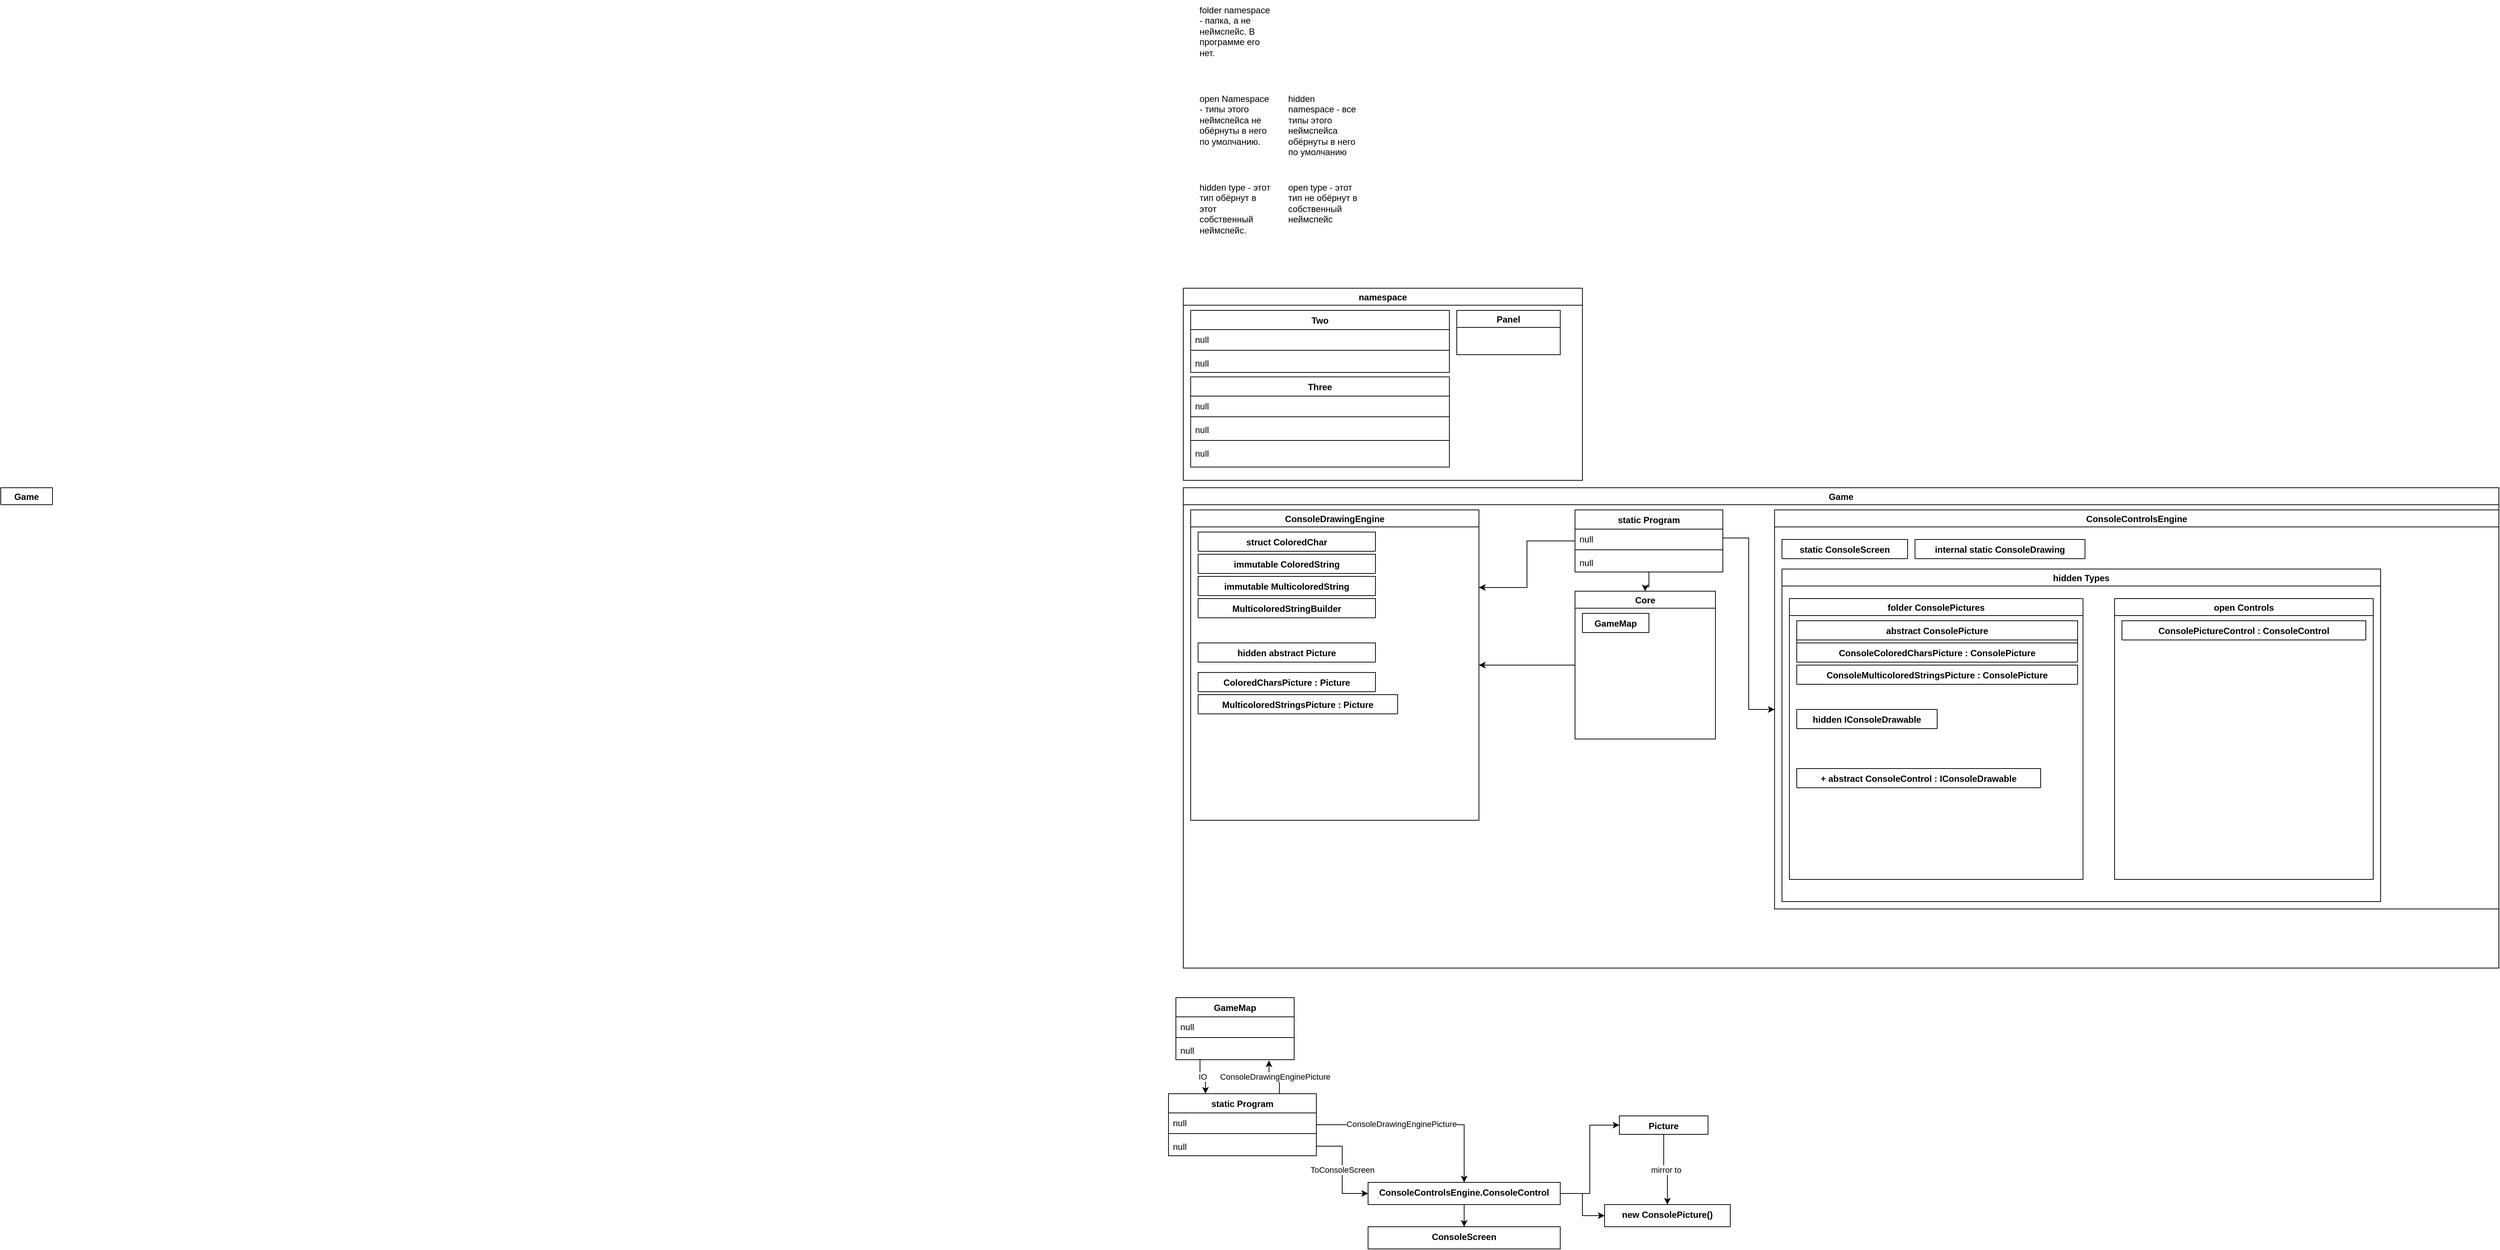 <mxfile version="13.9.9" type="device"><diagram id="C5RBs43oDa-KdzZeNtuy" name="Page-1"><mxGraphModel dx="-1148" dy="1730" grid="1" gridSize="10" guides="0" tooltips="1" connect="1" arrows="1" fold="1" page="1" pageScale="1" pageWidth="827" pageHeight="1169" math="0" shadow="0"><root><mxCell id="WIyWlLk6GJQsqaUBKTNV-0"/><mxCell id="WIyWlLk6GJQsqaUBKTNV-1" parent="WIyWlLk6GJQsqaUBKTNV-0"/><mxCell id="wuCAjFwHgOU1ai-TgwmK-67" value="Game" style="swimlane;" parent="WIyWlLk6GJQsqaUBKTNV-1" vertex="1" collapsed="1"><mxGeometry x="1700" y="300" width="70" height="23" as="geometry"><mxRectangle x="1700" y="300" width="1570" height="650" as="alternateBounds"/></mxGeometry></mxCell><mxCell id="wuCAjFwHgOU1ai-TgwmK-68" style="edgeStyle=orthogonalEdgeStyle;rounded=0;orthogonalLoop=1;jettySize=auto;html=1;entryX=0.5;entryY=0;entryDx=0;entryDy=0;" parent="wuCAjFwHgOU1ai-TgwmK-67" source="wuCAjFwHgOU1ai-TgwmK-69" target="wuCAjFwHgOU1ai-TgwmK-99" edge="1"><mxGeometry relative="1" as="geometry"/></mxCell><mxCell id="wuCAjFwHgOU1ai-TgwmK-69" value="Program" style="swimlane;fontStyle=1;align=center;verticalAlign=top;childLayout=stackLayout;horizontal=1;startSize=26;horizontalStack=0;resizeParent=1;resizeParentMax=0;resizeLast=0;collapsible=1;marginBottom=0;" parent="wuCAjFwHgOU1ai-TgwmK-67" vertex="1"><mxGeometry x="550" y="30" width="160" height="76" as="geometry"/></mxCell><mxCell id="wuCAjFwHgOU1ai-TgwmK-70" value="null" style="text;strokeColor=none;fillColor=none;align=left;verticalAlign=top;spacingLeft=4;spacingRight=4;overflow=hidden;rotatable=0;points=[[0,0.5],[1,0.5]];portConstraint=eastwest;" parent="wuCAjFwHgOU1ai-TgwmK-69" vertex="1"><mxGeometry y="26" width="160" height="24" as="geometry"/></mxCell><mxCell id="wuCAjFwHgOU1ai-TgwmK-72" value="null" style="text;strokeColor=none;fillColor=none;align=left;verticalAlign=top;spacingLeft=4;spacingRight=4;overflow=hidden;rotatable=0;points=[[0,0.5],[1,0.5]];portConstraint=eastwest;" parent="wuCAjFwHgOU1ai-TgwmK-69" vertex="1"><mxGeometry y="50" width="160" height="26" as="geometry"/></mxCell><mxCell id="wuCAjFwHgOU1ai-TgwmK-73" value="ColoredCharsEngine" style="swimlane;" parent="wuCAjFwHgOU1ai-TgwmK-67" vertex="1"><mxGeometry x="10" y="30" width="390" height="354" as="geometry"/></mxCell><mxCell id="wuCAjFwHgOU1ai-TgwmK-74" value="ColoredString" style="swimlane;fontStyle=1;align=center;verticalAlign=top;childLayout=stackLayout;horizontal=1;startSize=26;horizontalStack=0;resizeParent=1;resizeParentMax=0;resizeLast=0;collapsible=1;marginBottom=0;" parent="wuCAjFwHgOU1ai-TgwmK-73" vertex="1" collapsed="1"><mxGeometry x="10" y="60" width="150" height="26" as="geometry"><mxRectangle x="10" y="30" width="170" height="84" as="alternateBounds"/></mxGeometry></mxCell><mxCell id="wuCAjFwHgOU1ai-TgwmK-75" value="a" style="text;strokeColor=none;fillColor=none;align=left;verticalAlign=top;spacingLeft=4;spacingRight=4;overflow=hidden;rotatable=0;points=[[0,0.5],[1,0.5]];portConstraint=eastwest;" parent="wuCAjFwHgOU1ai-TgwmK-74" vertex="1"><mxGeometry y="26" width="150" height="24" as="geometry"/></mxCell><mxCell id="wuCAjFwHgOU1ai-TgwmK-76" value="" style="line;strokeWidth=1;fillColor=none;align=left;verticalAlign=middle;spacingTop=-1;spacingLeft=3;spacingRight=3;rotatable=0;labelPosition=right;points=[];portConstraint=eastwest;" parent="wuCAjFwHgOU1ai-TgwmK-74" vertex="1"><mxGeometry y="50" width="150" height="8" as="geometry"/></mxCell><mxCell id="wuCAjFwHgOU1ai-TgwmK-77" value="a" style="text;strokeColor=none;fillColor=none;align=left;verticalAlign=top;spacingLeft=4;spacingRight=4;overflow=hidden;rotatable=0;points=[[0,0.5],[1,0.5]];portConstraint=eastwest;" parent="wuCAjFwHgOU1ai-TgwmK-74" vertex="1"><mxGeometry y="58" width="150" height="26" as="geometry"/></mxCell><mxCell id="wuCAjFwHgOU1ai-TgwmK-78" value="MulticoloredStringBuilder" style="swimlane;fontStyle=1;align=center;verticalAlign=top;childLayout=stackLayout;horizontal=1;startSize=26;horizontalStack=0;resizeParent=1;resizeParentMax=0;resizeLast=0;collapsible=1;marginBottom=0;" parent="wuCAjFwHgOU1ai-TgwmK-73" vertex="1" collapsed="1"><mxGeometry x="10" y="90" width="210" height="26" as="geometry"><mxRectangle x="50" y="740" width="210" height="84" as="alternateBounds"/></mxGeometry></mxCell><mxCell id="wuCAjFwHgOU1ai-TgwmK-79" value="a" style="text;strokeColor=none;fillColor=none;align=left;verticalAlign=top;spacingLeft=4;spacingRight=4;overflow=hidden;rotatable=0;points=[[0,0.5],[1,0.5]];portConstraint=eastwest;" parent="wuCAjFwHgOU1ai-TgwmK-78" vertex="1"><mxGeometry y="26" width="210" height="24" as="geometry"/></mxCell><mxCell id="wuCAjFwHgOU1ai-TgwmK-80" value="" style="line;strokeWidth=1;fillColor=none;align=left;verticalAlign=middle;spacingTop=-1;spacingLeft=3;spacingRight=3;rotatable=0;labelPosition=right;points=[];portConstraint=eastwest;" parent="wuCAjFwHgOU1ai-TgwmK-78" vertex="1"><mxGeometry y="50" width="210" height="8" as="geometry"/></mxCell><mxCell id="wuCAjFwHgOU1ai-TgwmK-81" value="a" style="text;strokeColor=none;fillColor=none;align=left;verticalAlign=top;spacingLeft=4;spacingRight=4;overflow=hidden;rotatable=0;points=[[0,0.5],[1,0.5]];portConstraint=eastwest;" parent="wuCAjFwHgOU1ai-TgwmK-78" vertex="1"><mxGeometry y="58" width="210" height="26" as="geometry"/></mxCell><mxCell id="wuCAjFwHgOU1ai-TgwmK-82" value="struct ColoredChar" style="swimlane;fontStyle=1;align=center;verticalAlign=top;childLayout=stackLayout;horizontal=1;startSize=26;horizontalStack=0;resizeParent=1;resizeParentMax=0;resizeLast=0;collapsible=1;marginBottom=0;" parent="wuCAjFwHgOU1ai-TgwmK-73" vertex="1" collapsed="1"><mxGeometry x="10" y="30" width="140" height="26" as="geometry"><mxRectangle x="10" y="30" width="170" height="84" as="alternateBounds"/></mxGeometry></mxCell><mxCell id="wuCAjFwHgOU1ai-TgwmK-83" value="a" style="text;strokeColor=none;fillColor=none;align=left;verticalAlign=top;spacingLeft=4;spacingRight=4;overflow=hidden;rotatable=0;points=[[0,0.5],[1,0.5]];portConstraint=eastwest;" parent="wuCAjFwHgOU1ai-TgwmK-82" vertex="1"><mxGeometry y="26" width="140" height="24" as="geometry"/></mxCell><mxCell id="wuCAjFwHgOU1ai-TgwmK-84" value="" style="line;strokeWidth=1;fillColor=none;align=left;verticalAlign=middle;spacingTop=-1;spacingLeft=3;spacingRight=3;rotatable=0;labelPosition=right;points=[];portConstraint=eastwest;" parent="wuCAjFwHgOU1ai-TgwmK-82" vertex="1"><mxGeometry y="50" width="140" height="8" as="geometry"/></mxCell><mxCell id="wuCAjFwHgOU1ai-TgwmK-85" value="a" style="text;strokeColor=none;fillColor=none;align=left;verticalAlign=top;spacingLeft=4;spacingRight=4;overflow=hidden;rotatable=0;points=[[0,0.5],[1,0.5]];portConstraint=eastwest;" parent="wuCAjFwHgOU1ai-TgwmK-82" vertex="1"><mxGeometry y="58" width="140" height="26" as="geometry"/></mxCell><mxCell id="wuCAjFwHgOU1ai-TgwmK-86" value="abstract Picture" style="swimlane;fontStyle=1;align=center;verticalAlign=top;childLayout=stackLayout;horizontal=1;startSize=26;horizontalStack=0;resizeParent=1;resizeParentMax=0;resizeLast=0;collapsible=1;marginBottom=0;" parent="wuCAjFwHgOU1ai-TgwmK-73" vertex="1" collapsed="1"><mxGeometry x="10" y="130" width="130" height="26" as="geometry"><mxRectangle x="230" y="110" width="170" height="50" as="alternateBounds"/></mxGeometry></mxCell><mxCell id="wuCAjFwHgOU1ai-TgwmK-87" value="public Size { get; }" style="text;strokeColor=none;fillColor=none;align=left;verticalAlign=top;spacingLeft=4;spacingRight=4;overflow=hidden;rotatable=0;points=[[0,0.5],[1,0.5]];portConstraint=eastwest;" parent="wuCAjFwHgOU1ai-TgwmK-86" vertex="1"><mxGeometry y="26" width="130" height="24" as="geometry"/></mxCell><mxCell id="wuCAjFwHgOU1ai-TgwmK-88" value="MulticoloredStringsPicture : Picture" style="swimlane;fontStyle=1;align=center;verticalAlign=top;childLayout=stackLayout;horizontal=1;startSize=26;horizontalStack=0;resizeParent=1;resizeParentMax=0;resizeLast=0;collapsible=1;marginBottom=0;" parent="wuCAjFwHgOU1ai-TgwmK-73" vertex="1" collapsed="1"><mxGeometry x="10" y="190" width="270" height="26" as="geometry"><mxRectangle x="10" y="270" width="230" height="84" as="alternateBounds"/></mxGeometry></mxCell><mxCell id="wuCAjFwHgOU1ai-TgwmK-89" value="a" style="text;strokeColor=none;fillColor=none;align=left;verticalAlign=top;spacingLeft=4;spacingRight=4;overflow=hidden;rotatable=0;points=[[0,0.5],[1,0.5]];portConstraint=eastwest;" parent="wuCAjFwHgOU1ai-TgwmK-88" vertex="1"><mxGeometry y="26" width="270" height="24" as="geometry"/></mxCell><mxCell id="wuCAjFwHgOU1ai-TgwmK-90" value="" style="line;strokeWidth=1;fillColor=none;align=left;verticalAlign=middle;spacingTop=-1;spacingLeft=3;spacingRight=3;rotatable=0;labelPosition=right;points=[];portConstraint=eastwest;" parent="wuCAjFwHgOU1ai-TgwmK-88" vertex="1"><mxGeometry y="50" width="270" height="8" as="geometry"/></mxCell><mxCell id="wuCAjFwHgOU1ai-TgwmK-91" value="a" style="text;strokeColor=none;fillColor=none;align=left;verticalAlign=top;spacingLeft=4;spacingRight=4;overflow=hidden;rotatable=0;points=[[0,0.5],[1,0.5]];portConstraint=eastwest;" parent="wuCAjFwHgOU1ai-TgwmK-88" vertex="1"><mxGeometry y="58" width="270" height="26" as="geometry"/></mxCell><mxCell id="wuCAjFwHgOU1ai-TgwmK-92" value="ColoredCharsPicture : Picture" style="swimlane;fontStyle=1;align=center;verticalAlign=top;childLayout=stackLayout;horizontal=1;startSize=26;horizontalStack=0;resizeParent=1;resizeParentMax=0;resizeLast=0;collapsible=1;marginBottom=0;" parent="wuCAjFwHgOU1ai-TgwmK-73" vertex="1" collapsed="1"><mxGeometry x="10" y="160" width="240" height="26" as="geometry"><mxRectangle x="150" y="130" width="210" height="84" as="alternateBounds"/></mxGeometry></mxCell><mxCell id="wuCAjFwHgOU1ai-TgwmK-93" value="a" style="text;strokeColor=none;fillColor=none;align=left;verticalAlign=top;spacingLeft=4;spacingRight=4;overflow=hidden;rotatable=0;points=[[0,0.5],[1,0.5]];portConstraint=eastwest;" parent="wuCAjFwHgOU1ai-TgwmK-92" vertex="1"><mxGeometry y="26" width="240" height="24" as="geometry"/></mxCell><mxCell id="wuCAjFwHgOU1ai-TgwmK-94" value="" style="line;strokeWidth=1;fillColor=none;align=left;verticalAlign=middle;spacingTop=-1;spacingLeft=3;spacingRight=3;rotatable=0;labelPosition=right;points=[];portConstraint=eastwest;" parent="wuCAjFwHgOU1ai-TgwmK-92" vertex="1"><mxGeometry y="50" width="240" height="8" as="geometry"/></mxCell><mxCell id="wuCAjFwHgOU1ai-TgwmK-95" value="a" style="text;strokeColor=none;fillColor=none;align=left;verticalAlign=top;spacingLeft=4;spacingRight=4;overflow=hidden;rotatable=0;points=[[0,0.5],[1,0.5]];portConstraint=eastwest;" parent="wuCAjFwHgOU1ai-TgwmK-92" vertex="1"><mxGeometry y="58" width="240" height="26" as="geometry"/></mxCell><mxCell id="wuCAjFwHgOU1ai-TgwmK-98" style="edgeStyle=orthogonalEdgeStyle;rounded=0;orthogonalLoop=1;jettySize=auto;html=1;exitX=0;exitY=0.5;exitDx=0;exitDy=0;entryX=1;entryY=0.5;entryDx=0;entryDy=0;" parent="wuCAjFwHgOU1ai-TgwmK-67" source="wuCAjFwHgOU1ai-TgwmK-99" target="wuCAjFwHgOU1ai-TgwmK-73" edge="1"><mxGeometry relative="1" as="geometry"/></mxCell><mxCell id="wuCAjFwHgOU1ai-TgwmK-99" value="Core" style="swimlane;" parent="wuCAjFwHgOU1ai-TgwmK-67" vertex="1"><mxGeometry x="530" y="170" width="200" height="200" as="geometry"/></mxCell><mxCell id="wuCAjFwHgOU1ai-TgwmK-100" value="Part" style="swimlane;fontStyle=1;align=center;verticalAlign=top;childLayout=stackLayout;horizontal=1;startSize=26;horizontalStack=0;resizeParent=1;resizeParentMax=0;resizeLast=0;collapsible=1;marginBottom=0;" parent="wuCAjFwHgOU1ai-TgwmK-99" vertex="1"><mxGeometry x="10" y="30" width="160" height="84" as="geometry"><mxRectangle x="10" y="30" width="90" height="26" as="alternateBounds"/></mxGeometry></mxCell><mxCell id="wuCAjFwHgOU1ai-TgwmK-101" value="null" style="text;strokeColor=none;fillColor=none;align=left;verticalAlign=top;spacingLeft=4;spacingRight=4;overflow=hidden;rotatable=0;points=[[0,0.5],[1,0.5]];portConstraint=eastwest;" parent="wuCAjFwHgOU1ai-TgwmK-100" vertex="1"><mxGeometry y="26" width="160" height="24" as="geometry"/></mxCell><mxCell id="wuCAjFwHgOU1ai-TgwmK-102" value="" style="line;strokeWidth=1;fillColor=none;align=left;verticalAlign=middle;spacingTop=-1;spacingLeft=3;spacingRight=3;rotatable=0;labelPosition=right;points=[];portConstraint=eastwest;" parent="wuCAjFwHgOU1ai-TgwmK-100" vertex="1"><mxGeometry y="50" width="160" height="8" as="geometry"/></mxCell><mxCell id="wuCAjFwHgOU1ai-TgwmK-103" value="null" style="text;strokeColor=none;fillColor=none;align=left;verticalAlign=top;spacingLeft=4;spacingRight=4;overflow=hidden;rotatable=0;points=[[0,0.5],[1,0.5]];portConstraint=eastwest;" parent="wuCAjFwHgOU1ai-TgwmK-100" vertex="1"><mxGeometry y="58" width="160" height="26" as="geometry"/></mxCell><mxCell id="wuCAjFwHgOU1ai-TgwmK-104" value="ConsoleEngine" style="swimlane;" parent="wuCAjFwHgOU1ai-TgwmK-67" vertex="1"><mxGeometry x="800" y="30" width="770" height="540" as="geometry"><mxRectangle x="800" y="30" width="120" height="23" as="alternateBounds"/></mxGeometry></mxCell><mxCell id="wuCAjFwHgOU1ai-TgwmK-105" value="ConsoleScreen" style="swimlane;fontStyle=1;align=center;verticalAlign=top;childLayout=stackLayout;horizontal=1;startSize=26;horizontalStack=0;resizeParent=1;resizeParentMax=0;resizeLast=0;collapsible=1;marginBottom=0;" parent="wuCAjFwHgOU1ai-TgwmK-104" vertex="1" collapsed="1"><mxGeometry x="10" y="60" width="120" height="26" as="geometry"><mxRectangle x="10" y="60" width="350" height="100" as="alternateBounds"/></mxGeometry></mxCell><mxCell id="wuCAjFwHgOU1ai-TgwmK-106" value="public ReadOnlyList&lt;IConsoleControl&gt; GetControls { get; }" style="text;strokeColor=none;fillColor=none;align=left;verticalAlign=top;spacingLeft=4;spacingRight=4;overflow=hidden;rotatable=0;points=[[0,0.5],[1,0.5]];portConstraint=eastwest;" parent="wuCAjFwHgOU1ai-TgwmK-105" vertex="1"><mxGeometry y="26" width="120" height="24" as="geometry"/></mxCell><mxCell id="wuCAjFwHgOU1ai-TgwmK-107" value="" style="line;strokeWidth=1;fillColor=none;align=left;verticalAlign=middle;spacingTop=-1;spacingLeft=3;spacingRight=3;rotatable=0;labelPosition=right;points=[];portConstraint=eastwest;" parent="wuCAjFwHgOU1ai-TgwmK-105" vertex="1"><mxGeometry y="50" width="120" height="8" as="geometry"/></mxCell><mxCell id="wuCAjFwHgOU1ai-TgwmK-108" value="public void Add(IConsoleControl)&#10;public void Render()" style="text;strokeColor=none;fillColor=none;align=left;verticalAlign=top;spacingLeft=4;spacingRight=4;overflow=hidden;rotatable=0;points=[[0,0.5],[1,0.5]];portConstraint=eastwest;" parent="wuCAjFwHgOU1ai-TgwmK-105" vertex="1"><mxGeometry y="58" width="120" height="42" as="geometry"/></mxCell><mxCell id="8JwIuPlnPCay-dBR6Bqk-117" value="Types" style="swimlane;" parent="wuCAjFwHgOU1ai-TgwmK-104" vertex="1"><mxGeometry x="10" y="100" width="370" height="340" as="geometry"><mxRectangle x="10" y="100" width="130" height="23" as="alternateBounds"/></mxGeometry></mxCell><mxCell id="8JwIuPlnPCay-dBR6Bqk-104" value="ColoredCharsConsolePicture : ConsolePicture" style="swimlane;fontStyle=1;align=center;verticalAlign=top;childLayout=stackLayout;horizontal=1;startSize=26;horizontalStack=0;resizeParent=1;resizeParentMax=0;resizeLast=0;collapsible=1;marginBottom=0;" parent="8JwIuPlnPCay-dBR6Bqk-117" vertex="1" collapsed="1"><mxGeometry x="10" y="60" width="330" height="26" as="geometry"><mxRectangle x="2530" y="800" width="350" height="122" as="alternateBounds"/></mxGeometry></mxCell><mxCell id="8JwIuPlnPCay-dBR6Bqk-142" value="public ColoredCharsPicture { get; }" style="text;strokeColor=none;fillColor=none;align=left;verticalAlign=top;spacingLeft=4;spacingRight=4;overflow=hidden;rotatable=0;points=[[0,0.5],[1,0.5]];portConstraint=eastwest;" parent="8JwIuPlnPCay-dBR6Bqk-104" vertex="1"><mxGeometry y="26" width="330" height="24" as="geometry"/></mxCell><mxCell id="8JwIuPlnPCay-dBR6Bqk-143" value="" style="line;strokeWidth=1;fillColor=none;align=left;verticalAlign=middle;spacingTop=-1;spacingLeft=3;spacingRight=3;rotatable=0;labelPosition=right;points=[];portConstraint=eastwest;" parent="8JwIuPlnPCay-dBR6Bqk-104" vertex="1"><mxGeometry y="50" width="330" height="8" as="geometry"/></mxCell><mxCell id="8JwIuPlnPCay-dBR6Bqk-105" value="public ctor(ColoredCharsPicture picture)" style="text;strokeColor=none;fillColor=none;align=left;verticalAlign=top;spacingLeft=4;spacingRight=4;overflow=hidden;rotatable=0;points=[[0,0.5],[1,0.5]];portConstraint=eastwest;" parent="8JwIuPlnPCay-dBR6Bqk-104" vertex="1"><mxGeometry y="58" width="330" height="24" as="geometry"/></mxCell><mxCell id="8JwIuPlnPCay-dBR6Bqk-106" value="" style="line;strokeWidth=1;fillColor=none;align=left;verticalAlign=middle;spacingTop=-1;spacingLeft=3;spacingRight=3;rotatable=0;labelPosition=right;points=[];portConstraint=eastwest;" parent="8JwIuPlnPCay-dBR6Bqk-104" vertex="1"><mxGeometry y="82" width="330" height="8" as="geometry"/></mxCell><mxCell id="8JwIuPlnPCay-dBR6Bqk-107" value="public override Draw(Point location)" style="text;strokeColor=none;fillColor=none;align=left;verticalAlign=top;spacingLeft=4;spacingRight=4;overflow=hidden;rotatable=0;points=[[0,0.5],[1,0.5]];portConstraint=eastwest;" parent="8JwIuPlnPCay-dBR6Bqk-104" vertex="1"><mxGeometry y="90" width="330" height="32" as="geometry"/></mxCell><mxCell id="8JwIuPlnPCay-dBR6Bqk-152" value="MulticoloredStringsConsolePicture : ConsolePicture" style="swimlane;fontStyle=1;align=center;verticalAlign=top;childLayout=stackLayout;horizontal=1;startSize=26;horizontalStack=0;resizeParent=1;resizeParentMax=0;resizeLast=0;collapsible=1;marginBottom=0;" parent="8JwIuPlnPCay-dBR6Bqk-117" vertex="1" collapsed="1"><mxGeometry x="10" y="90" width="330" height="26" as="geometry"><mxRectangle x="10" y="90" width="350" height="122" as="alternateBounds"/></mxGeometry></mxCell><mxCell id="8JwIuPlnPCay-dBR6Bqk-153" value="public MulticoloredStringsConsolePicture { get; }" style="text;strokeColor=none;fillColor=none;align=left;verticalAlign=top;spacingLeft=4;spacingRight=4;overflow=hidden;rotatable=0;points=[[0,0.5],[1,0.5]];portConstraint=eastwest;" parent="8JwIuPlnPCay-dBR6Bqk-152" vertex="1"><mxGeometry y="26" width="330" height="24" as="geometry"/></mxCell><mxCell id="8JwIuPlnPCay-dBR6Bqk-154" value="" style="line;strokeWidth=1;fillColor=none;align=left;verticalAlign=middle;spacingTop=-1;spacingLeft=3;spacingRight=3;rotatable=0;labelPosition=right;points=[];portConstraint=eastwest;" parent="8JwIuPlnPCay-dBR6Bqk-152" vertex="1"><mxGeometry y="50" width="330" height="8" as="geometry"/></mxCell><mxCell id="8JwIuPlnPCay-dBR6Bqk-155" value="public ctor(MulticoloredStringsConsolePicture picture)" style="text;strokeColor=none;fillColor=none;align=left;verticalAlign=top;spacingLeft=4;spacingRight=4;overflow=hidden;rotatable=0;points=[[0,0.5],[1,0.5]];portConstraint=eastwest;" parent="8JwIuPlnPCay-dBR6Bqk-152" vertex="1"><mxGeometry y="58" width="330" height="24" as="geometry"/></mxCell><mxCell id="8JwIuPlnPCay-dBR6Bqk-156" value="" style="line;strokeWidth=1;fillColor=none;align=left;verticalAlign=middle;spacingTop=-1;spacingLeft=3;spacingRight=3;rotatable=0;labelPosition=right;points=[];portConstraint=eastwest;" parent="8JwIuPlnPCay-dBR6Bqk-152" vertex="1"><mxGeometry y="82" width="330" height="8" as="geometry"/></mxCell><mxCell id="8JwIuPlnPCay-dBR6Bqk-157" value="public override Draw(Point location)" style="text;strokeColor=none;fillColor=none;align=left;verticalAlign=top;spacingLeft=4;spacingRight=4;overflow=hidden;rotatable=0;points=[[0,0.5],[1,0.5]];portConstraint=eastwest;" parent="8JwIuPlnPCay-dBR6Bqk-152" vertex="1"><mxGeometry y="90" width="330" height="32" as="geometry"/></mxCell><mxCell id="8JwIuPlnPCay-dBR6Bqk-146" value="abstract ConsolePicture" style="swimlane;fontStyle=1;align=center;verticalAlign=top;childLayout=stackLayout;horizontal=1;startSize=26;horizontalStack=0;resizeParent=1;resizeParentMax=0;resizeLast=0;collapsible=1;marginBottom=0;" parent="8JwIuPlnPCay-dBR6Bqk-117" vertex="1" collapsed="1"><mxGeometry x="10" y="30" width="330" height="26" as="geometry"><mxRectangle x="2620" y="190" width="350" height="122" as="alternateBounds"/></mxGeometry></mxCell><mxCell id="8JwIuPlnPCay-dBR6Bqk-147" value="null" style="text;strokeColor=none;fillColor=none;align=left;verticalAlign=top;spacingLeft=4;spacingRight=4;overflow=hidden;rotatable=0;points=[[0,0.5],[1,0.5]];portConstraint=eastwest;" parent="8JwIuPlnPCay-dBR6Bqk-146" vertex="1"><mxGeometry y="26" width="330" height="24" as="geometry"/></mxCell><mxCell id="8JwIuPlnPCay-dBR6Bqk-148" value="" style="line;strokeWidth=1;fillColor=none;align=left;verticalAlign=middle;spacingTop=-1;spacingLeft=3;spacingRight=3;rotatable=0;labelPosition=right;points=[];portConstraint=eastwest;" parent="8JwIuPlnPCay-dBR6Bqk-146" vertex="1"><mxGeometry y="50" width="330" height="8" as="geometry"/></mxCell><mxCell id="8JwIuPlnPCay-dBR6Bqk-149" value="null" style="text;strokeColor=none;fillColor=none;align=left;verticalAlign=top;spacingLeft=4;spacingRight=4;overflow=hidden;rotatable=0;points=[[0,0.5],[1,0.5]];portConstraint=eastwest;" parent="8JwIuPlnPCay-dBR6Bqk-146" vertex="1"><mxGeometry y="58" width="330" height="24" as="geometry"/></mxCell><mxCell id="8JwIuPlnPCay-dBR6Bqk-150" value="" style="line;strokeWidth=1;fillColor=none;align=left;verticalAlign=middle;spacingTop=-1;spacingLeft=3;spacingRight=3;rotatable=0;labelPosition=right;points=[];portConstraint=eastwest;" parent="8JwIuPlnPCay-dBR6Bqk-146" vertex="1"><mxGeometry y="82" width="330" height="8" as="geometry"/></mxCell><mxCell id="8JwIuPlnPCay-dBR6Bqk-151" value="public abstract void Draw(Point location)" style="text;strokeColor=none;fillColor=none;align=left;verticalAlign=top;spacingLeft=4;spacingRight=4;overflow=hidden;rotatable=0;points=[[0,0.5],[1,0.5]];portConstraint=eastwest;" parent="8JwIuPlnPCay-dBR6Bqk-146" vertex="1"><mxGeometry y="90" width="330" height="32" as="geometry"/></mxCell><mxCell id="8JwIuPlnPCay-dBR6Bqk-92" value="IConsoleDrawable" style="swimlane;fontStyle=1;align=center;verticalAlign=top;childLayout=stackLayout;horizontal=1;startSize=26;horizontalStack=0;resizeParent=1;resizeParentMax=0;resizeLast=0;collapsible=1;marginBottom=0;" parent="8JwIuPlnPCay-dBR6Bqk-117" vertex="1" collapsed="1"><mxGeometry x="10" y="130" width="190" height="26" as="geometry"><mxRectangle x="10" y="130" width="350" height="90" as="alternateBounds"/></mxGeometry></mxCell><mxCell id="8JwIuPlnPCay-dBR6Bqk-93" value="public ConsolePicture ConsolePicture { get; }" style="text;strokeColor=none;fillColor=none;align=left;verticalAlign=top;spacingLeft=4;spacingRight=4;overflow=hidden;rotatable=0;points=[[0,0.5],[1,0.5]];portConstraint=eastwest;" parent="8JwIuPlnPCay-dBR6Bqk-92" vertex="1"><mxGeometry y="26" width="190" height="24" as="geometry"/></mxCell><mxCell id="8JwIuPlnPCay-dBR6Bqk-94" value="" style="line;strokeWidth=1;fillColor=none;align=left;verticalAlign=middle;spacingTop=-1;spacingLeft=3;spacingRight=3;rotatable=0;labelPosition=right;points=[];portConstraint=eastwest;" parent="8JwIuPlnPCay-dBR6Bqk-92" vertex="1"><mxGeometry y="50" width="190" height="8" as="geometry"/></mxCell><mxCell id="8JwIuPlnPCay-dBR6Bqk-95" value="public void Visualize()" style="text;strokeColor=none;fillColor=none;align=left;verticalAlign=top;spacingLeft=4;spacingRight=4;overflow=hidden;rotatable=0;points=[[0,0.5],[1,0.5]];portConstraint=eastwest;" parent="8JwIuPlnPCay-dBR6Bqk-92" vertex="1"><mxGeometry y="58" width="190" height="32" as="geometry"/></mxCell><mxCell id="4QmMowVHlYjcXGHKpVRN-0" value="abstract ConsoleControl : IConsoleDrawable" style="swimlane;fontStyle=1;align=center;verticalAlign=top;childLayout=stackLayout;horizontal=1;startSize=26;horizontalStack=0;resizeParent=1;resizeParentMax=0;resizeLast=0;collapsible=1;marginBottom=0;" parent="8JwIuPlnPCay-dBR6Bqk-117" vertex="1" collapsed="1"><mxGeometry x="10" y="170" width="330" height="26" as="geometry"><mxRectangle x="10" y="170" width="350" height="150" as="alternateBounds"/></mxGeometry></mxCell><mxCell id="4QmMowVHlYjcXGHKpVRN-1" value="public int X { get; set; }&#10;public int Y { get; set; }&#10;public Point Location { get; set; }" style="text;strokeColor=none;fillColor=none;align=left;verticalAlign=top;spacingLeft=4;spacingRight=4;overflow=hidden;rotatable=0;points=[[0,0.5],[1,0.5]];portConstraint=eastwest;" parent="4QmMowVHlYjcXGHKpVRN-0" vertex="1"><mxGeometry y="26" width="330" height="54" as="geometry"/></mxCell><mxCell id="4QmMowVHlYjcXGHKpVRN-2" value="" style="line;strokeWidth=1;fillColor=none;align=left;verticalAlign=middle;spacingTop=-1;spacingLeft=3;spacingRight=3;rotatable=0;labelPosition=right;points=[];portConstraint=eastwest;" parent="4QmMowVHlYjcXGHKpVRN-0" vertex="1"><mxGeometry y="80" width="330" height="8" as="geometry"/></mxCell><mxCell id="4QmMowVHlYjcXGHKpVRN-5" value="null" style="text;strokeColor=none;fillColor=none;align=left;verticalAlign=top;spacingLeft=4;spacingRight=4;overflow=hidden;rotatable=0;points=[[0,0.5],[1,0.5]];portConstraint=eastwest;" parent="4QmMowVHlYjcXGHKpVRN-0" vertex="1"><mxGeometry y="88" width="330" height="22" as="geometry"/></mxCell><mxCell id="4QmMowVHlYjcXGHKpVRN-12" value="" style="line;strokeWidth=1;fillColor=none;align=left;verticalAlign=middle;spacingTop=-1;spacingLeft=3;spacingRight=3;rotatable=0;labelPosition=right;points=[];portConstraint=eastwest;" parent="4QmMowVHlYjcXGHKpVRN-0" vertex="1"><mxGeometry y="110" width="330" height="8" as="geometry"/></mxCell><mxCell id="4QmMowVHlYjcXGHKpVRN-13" value="null" style="text;strokeColor=none;fillColor=none;align=left;verticalAlign=top;spacingLeft=4;spacingRight=4;overflow=hidden;rotatable=0;points=[[0,0.5],[1,0.5]];portConstraint=eastwest;" parent="4QmMowVHlYjcXGHKpVRN-0" vertex="1"><mxGeometry y="118" width="330" height="32" as="geometry"/></mxCell><mxCell id="8JwIuPlnPCay-dBR6Bqk-170" value="Controls" style="swimlane;" parent="wuCAjFwHgOU1ai-TgwmK-104" vertex="1"><mxGeometry x="390" y="100" width="370" height="340" as="geometry"><mxRectangle x="390" y="100" width="130" height="23" as="alternateBounds"/></mxGeometry></mxCell><mxCell id="4QmMowVHlYjcXGHKpVRN-6" value="ConsolePicture : ConsoleControl" style="swimlane;fontStyle=1;align=center;verticalAlign=top;childLayout=stackLayout;horizontal=1;startSize=26;horizontalStack=0;resizeParent=1;resizeParentMax=0;resizeLast=0;collapsible=1;marginBottom=0;" parent="8JwIuPlnPCay-dBR6Bqk-170" vertex="1"><mxGeometry x="10" y="30" width="350" height="122" as="geometry"><mxRectangle x="10" y="120" width="330" height="26" as="alternateBounds"/></mxGeometry></mxCell><mxCell id="4QmMowVHlYjcXGHKpVRN-7" value="null" style="text;strokeColor=none;fillColor=none;align=left;verticalAlign=top;spacingLeft=4;spacingRight=4;overflow=hidden;rotatable=0;points=[[0,0.5],[1,0.5]];portConstraint=eastwest;" parent="4QmMowVHlYjcXGHKpVRN-6" vertex="1"><mxGeometry y="26" width="350" height="24" as="geometry"/></mxCell><mxCell id="4QmMowVHlYjcXGHKpVRN-8" value="" style="line;strokeWidth=1;fillColor=none;align=left;verticalAlign=middle;spacingTop=-1;spacingLeft=3;spacingRight=3;rotatable=0;labelPosition=right;points=[];portConstraint=eastwest;" parent="4QmMowVHlYjcXGHKpVRN-6" vertex="1"><mxGeometry y="50" width="350" height="8" as="geometry"/></mxCell><mxCell id="4QmMowVHlYjcXGHKpVRN-9" value="null" style="text;strokeColor=none;fillColor=none;align=left;verticalAlign=top;spacingLeft=4;spacingRight=4;overflow=hidden;rotatable=0;points=[[0,0.5],[1,0.5]];portConstraint=eastwest;" parent="4QmMowVHlYjcXGHKpVRN-6" vertex="1"><mxGeometry y="58" width="350" height="24" as="geometry"/></mxCell><mxCell id="4QmMowVHlYjcXGHKpVRN-10" value="" style="line;strokeWidth=1;fillColor=none;align=left;verticalAlign=middle;spacingTop=-1;spacingLeft=3;spacingRight=3;rotatable=0;labelPosition=right;points=[];portConstraint=eastwest;" parent="4QmMowVHlYjcXGHKpVRN-6" vertex="1"><mxGeometry y="82" width="350" height="8" as="geometry"/></mxCell><mxCell id="4QmMowVHlYjcXGHKpVRN-11" value="null" style="text;strokeColor=none;fillColor=none;align=left;verticalAlign=top;spacingLeft=4;spacingRight=4;overflow=hidden;rotatable=0;points=[[0,0.5],[1,0.5]];portConstraint=eastwest;" parent="4QmMowVHlYjcXGHKpVRN-6" vertex="1"><mxGeometry y="90" width="350" height="32" as="geometry"/></mxCell><mxCell id="8JwIuPlnPCay-dBR6Bqk-158" value="static ConsoleDrawing" style="swimlane;fontStyle=1;align=center;verticalAlign=top;childLayout=stackLayout;horizontal=1;startSize=26;horizontalStack=0;resizeParent=1;resizeParentMax=0;resizeLast=0;collapsible=1;marginBottom=0;" parent="wuCAjFwHgOU1ai-TgwmK-104" vertex="1" collapsed="1"><mxGeometry x="10" y="30" width="330" height="26" as="geometry"><mxRectangle x="10" y="130" width="350" height="122" as="alternateBounds"/></mxGeometry></mxCell><mxCell id="8JwIuPlnPCay-dBR6Bqk-159" value="null" style="text;strokeColor=none;fillColor=none;align=left;verticalAlign=top;spacingLeft=4;spacingRight=4;overflow=hidden;rotatable=0;points=[[0,0.5],[1,0.5]];portConstraint=eastwest;" parent="8JwIuPlnPCay-dBR6Bqk-158" vertex="1"><mxGeometry y="26" width="330" height="24" as="geometry"/></mxCell><mxCell id="8JwIuPlnPCay-dBR6Bqk-160" value="" style="line;strokeWidth=1;fillColor=none;align=left;verticalAlign=middle;spacingTop=-1;spacingLeft=3;spacingRight=3;rotatable=0;labelPosition=right;points=[];portConstraint=eastwest;" parent="8JwIuPlnPCay-dBR6Bqk-158" vertex="1"><mxGeometry y="50" width="330" height="8" as="geometry"/></mxCell><mxCell id="8JwIuPlnPCay-dBR6Bqk-161" value="null" style="text;strokeColor=none;fillColor=none;align=left;verticalAlign=top;spacingLeft=4;spacingRight=4;overflow=hidden;rotatable=0;points=[[0,0.5],[1,0.5]];portConstraint=eastwest;" parent="8JwIuPlnPCay-dBR6Bqk-158" vertex="1"><mxGeometry y="58" width="330" height="24" as="geometry"/></mxCell><mxCell id="8JwIuPlnPCay-dBR6Bqk-162" value="" style="line;strokeWidth=1;fillColor=none;align=left;verticalAlign=middle;spacingTop=-1;spacingLeft=3;spacingRight=3;rotatable=0;labelPosition=right;points=[];portConstraint=eastwest;" parent="8JwIuPlnPCay-dBR6Bqk-158" vertex="1"><mxGeometry y="82" width="330" height="8" as="geometry"/></mxCell><mxCell id="8JwIuPlnPCay-dBR6Bqk-163" value="public void Draw(MulticoloredString string, Point location)" style="text;strokeColor=none;fillColor=none;align=left;verticalAlign=top;spacingLeft=4;spacingRight=4;overflow=hidden;rotatable=0;points=[[0,0.5],[1,0.5]];portConstraint=eastwest;" parent="8JwIuPlnPCay-dBR6Bqk-158" vertex="1"><mxGeometry y="90" width="330" height="32" as="geometry"/></mxCell><mxCell id="wuCAjFwHgOU1ai-TgwmK-113" style="edgeStyle=orthogonalEdgeStyle;rounded=0;orthogonalLoop=1;jettySize=auto;html=1;" parent="wuCAjFwHgOU1ai-TgwmK-67" source="wuCAjFwHgOU1ai-TgwmK-70" target="wuCAjFwHgOU1ai-TgwmK-104" edge="1"><mxGeometry relative="1" as="geometry"/></mxCell><mxCell id="8JwIuPlnPCay-dBR6Bqk-207" value="namespace" style="swimlane;startSize=23;" parent="WIyWlLk6GJQsqaUBKTNV-1" vertex="1"><mxGeometry x="3300" y="30" width="540" height="260" as="geometry"><mxRectangle x="1710" y="-80" width="50" height="23" as="alternateBounds"/></mxGeometry></mxCell><mxCell id="8JwIuPlnPCay-dBR6Bqk-230" value="Two" style="swimlane;fontStyle=1;align=center;verticalAlign=top;childLayout=stackLayout;horizontal=1;startSize=26;horizontalStack=0;resizeParent=1;resizeParentMax=0;resizeLast=0;collapsible=1;marginBottom=0;" parent="8JwIuPlnPCay-dBR6Bqk-207" vertex="1"><mxGeometry x="10" y="30" width="350" height="84" as="geometry"><mxRectangle x="10" y="160" width="330" height="26" as="alternateBounds"/></mxGeometry></mxCell><mxCell id="8JwIuPlnPCay-dBR6Bqk-231" value="null" style="text;strokeColor=none;fillColor=none;align=left;verticalAlign=top;spacingLeft=4;spacingRight=4;overflow=hidden;rotatable=0;points=[[0,0.5],[1,0.5]];portConstraint=eastwest;" parent="8JwIuPlnPCay-dBR6Bqk-230" vertex="1"><mxGeometry y="26" width="350" height="24" as="geometry"/></mxCell><mxCell id="8JwIuPlnPCay-dBR6Bqk-232" value="" style="line;strokeWidth=1;fillColor=none;align=left;verticalAlign=middle;spacingTop=-1;spacingLeft=3;spacingRight=3;rotatable=0;labelPosition=right;points=[];portConstraint=eastwest;" parent="8JwIuPlnPCay-dBR6Bqk-230" vertex="1"><mxGeometry y="50" width="350" height="8" as="geometry"/></mxCell><mxCell id="8JwIuPlnPCay-dBR6Bqk-233" value="null" style="text;strokeColor=none;fillColor=none;align=left;verticalAlign=top;spacingLeft=4;spacingRight=4;overflow=hidden;rotatable=0;points=[[0,0.5],[1,0.5]];portConstraint=eastwest;" parent="8JwIuPlnPCay-dBR6Bqk-230" vertex="1"><mxGeometry y="58" width="350" height="26" as="geometry"/></mxCell><mxCell id="8JwIuPlnPCay-dBR6Bqk-234" value="Three" style="swimlane;fontStyle=1;align=center;verticalAlign=top;childLayout=stackLayout;horizontal=1;startSize=26;horizontalStack=0;resizeParent=1;resizeParentMax=0;resizeLast=0;collapsible=1;marginBottom=0;" parent="8JwIuPlnPCay-dBR6Bqk-207" vertex="1"><mxGeometry x="10" y="120" width="350" height="122" as="geometry"><mxRectangle x="10" y="120" width="330" height="26" as="alternateBounds"/></mxGeometry></mxCell><mxCell id="8JwIuPlnPCay-dBR6Bqk-235" value="null" style="text;strokeColor=none;fillColor=none;align=left;verticalAlign=top;spacingLeft=4;spacingRight=4;overflow=hidden;rotatable=0;points=[[0,0.5],[1,0.5]];portConstraint=eastwest;" parent="8JwIuPlnPCay-dBR6Bqk-234" vertex="1"><mxGeometry y="26" width="350" height="24" as="geometry"/></mxCell><mxCell id="8JwIuPlnPCay-dBR6Bqk-236" value="" style="line;strokeWidth=1;fillColor=none;align=left;verticalAlign=middle;spacingTop=-1;spacingLeft=3;spacingRight=3;rotatable=0;labelPosition=right;points=[];portConstraint=eastwest;" parent="8JwIuPlnPCay-dBR6Bqk-234" vertex="1"><mxGeometry y="50" width="350" height="8" as="geometry"/></mxCell><mxCell id="8JwIuPlnPCay-dBR6Bqk-237" value="null" style="text;strokeColor=none;fillColor=none;align=left;verticalAlign=top;spacingLeft=4;spacingRight=4;overflow=hidden;rotatable=0;points=[[0,0.5],[1,0.5]];portConstraint=eastwest;" parent="8JwIuPlnPCay-dBR6Bqk-234" vertex="1"><mxGeometry y="58" width="350" height="24" as="geometry"/></mxCell><mxCell id="8JwIuPlnPCay-dBR6Bqk-238" value="" style="line;strokeWidth=1;fillColor=none;align=left;verticalAlign=middle;spacingTop=-1;spacingLeft=3;spacingRight=3;rotatable=0;labelPosition=right;points=[];portConstraint=eastwest;" parent="8JwIuPlnPCay-dBR6Bqk-234" vertex="1"><mxGeometry y="82" width="350" height="8" as="geometry"/></mxCell><mxCell id="8JwIuPlnPCay-dBR6Bqk-239" value="null" style="text;strokeColor=none;fillColor=none;align=left;verticalAlign=top;spacingLeft=4;spacingRight=4;overflow=hidden;rotatable=0;points=[[0,0.5],[1,0.5]];portConstraint=eastwest;" parent="8JwIuPlnPCay-dBR6Bqk-234" vertex="1"><mxGeometry y="90" width="350" height="32" as="geometry"/></mxCell><mxCell id="gRBXRpJHxqPm23VtNElX-0" value="Panel" style="swimlane;" parent="8JwIuPlnPCay-dBR6Bqk-207" vertex="1"><mxGeometry x="370" y="30" width="140" height="60" as="geometry"/></mxCell><mxCell id="4QmMowVHlYjcXGHKpVRN-14" value="Game" style="swimlane;" parent="WIyWlLk6GJQsqaUBKTNV-1" vertex="1"><mxGeometry x="3300" y="300" width="1780" height="650" as="geometry"/></mxCell><mxCell id="4QmMowVHlYjcXGHKpVRN-15" style="edgeStyle=orthogonalEdgeStyle;rounded=0;orthogonalLoop=1;jettySize=auto;html=1;entryX=0.5;entryY=0;entryDx=0;entryDy=0;" parent="4QmMowVHlYjcXGHKpVRN-14" source="4QmMowVHlYjcXGHKpVRN-16" target="4QmMowVHlYjcXGHKpVRN-43" edge="1"><mxGeometry relative="1" as="geometry"/></mxCell><mxCell id="gRBXRpJHxqPm23VtNElX-33" style="edgeStyle=orthogonalEdgeStyle;rounded=0;orthogonalLoop=1;jettySize=auto;html=1;entryX=1;entryY=0.25;entryDx=0;entryDy=0;" parent="4QmMowVHlYjcXGHKpVRN-14" source="4QmMowVHlYjcXGHKpVRN-16" target="4QmMowVHlYjcXGHKpVRN-19" edge="1"><mxGeometry relative="1" as="geometry"/></mxCell><mxCell id="4QmMowVHlYjcXGHKpVRN-16" value="static Program" style="swimlane;fontStyle=1;align=center;verticalAlign=top;childLayout=stackLayout;horizontal=1;startSize=26;horizontalStack=0;resizeParent=1;resizeParentMax=0;resizeLast=0;collapsible=1;marginBottom=0;" parent="4QmMowVHlYjcXGHKpVRN-14" vertex="1"><mxGeometry x="530" y="30" width="200" height="84" as="geometry"/></mxCell><mxCell id="4QmMowVHlYjcXGHKpVRN-17" value="null" style="text;strokeColor=none;fillColor=none;align=left;verticalAlign=top;spacingLeft=4;spacingRight=4;overflow=hidden;rotatable=0;points=[[0,0.5],[1,0.5]];portConstraint=eastwest;" parent="4QmMowVHlYjcXGHKpVRN-16" vertex="1"><mxGeometry y="26" width="200" height="24" as="geometry"/></mxCell><mxCell id="4QmMowVHlYjcXGHKpVRN-90" value="" style="line;strokeWidth=1;fillColor=none;align=left;verticalAlign=middle;spacingTop=-1;spacingLeft=3;spacingRight=3;rotatable=0;labelPosition=right;points=[];portConstraint=eastwest;" parent="4QmMowVHlYjcXGHKpVRN-16" vertex="1"><mxGeometry y="50" width="200" height="8" as="geometry"/></mxCell><mxCell id="4QmMowVHlYjcXGHKpVRN-18" value="null" style="text;strokeColor=none;fillColor=none;align=left;verticalAlign=top;spacingLeft=4;spacingRight=4;overflow=hidden;rotatable=0;points=[[0,0.5],[1,0.5]];portConstraint=eastwest;" parent="4QmMowVHlYjcXGHKpVRN-16" vertex="1"><mxGeometry y="58" width="200" height="26" as="geometry"/></mxCell><mxCell id="4QmMowVHlYjcXGHKpVRN-19" value="ConsoleDrawingEngine" style="swimlane;" parent="4QmMowVHlYjcXGHKpVRN-14" vertex="1"><mxGeometry x="10" y="30" width="390" height="420" as="geometry"/></mxCell><mxCell id="4QmMowVHlYjcXGHKpVRN-20" value="immutable ColoredString" style="swimlane;fontStyle=1;align=center;verticalAlign=top;childLayout=stackLayout;horizontal=1;startSize=26;horizontalStack=0;resizeParent=1;resizeParentMax=0;resizeLast=0;collapsible=1;marginBottom=0;" parent="4QmMowVHlYjcXGHKpVRN-19" vertex="1" collapsed="1"><mxGeometry x="10" y="60" width="240" height="26" as="geometry"><mxRectangle x="10" y="60" width="170" height="84" as="alternateBounds"/></mxGeometry></mxCell><mxCell id="4QmMowVHlYjcXGHKpVRN-21" value="a" style="text;strokeColor=none;fillColor=none;align=left;verticalAlign=top;spacingLeft=4;spacingRight=4;overflow=hidden;rotatable=0;points=[[0,0.5],[1,0.5]];portConstraint=eastwest;" parent="4QmMowVHlYjcXGHKpVRN-20" vertex="1"><mxGeometry y="26" width="240" height="24" as="geometry"/></mxCell><mxCell id="4QmMowVHlYjcXGHKpVRN-22" value="" style="line;strokeWidth=1;fillColor=none;align=left;verticalAlign=middle;spacingTop=-1;spacingLeft=3;spacingRight=3;rotatable=0;labelPosition=right;points=[];portConstraint=eastwest;" parent="4QmMowVHlYjcXGHKpVRN-20" vertex="1"><mxGeometry y="50" width="240" height="8" as="geometry"/></mxCell><mxCell id="4QmMowVHlYjcXGHKpVRN-23" value="a" style="text;strokeColor=none;fillColor=none;align=left;verticalAlign=top;spacingLeft=4;spacingRight=4;overflow=hidden;rotatable=0;points=[[0,0.5],[1,0.5]];portConstraint=eastwest;" parent="4QmMowVHlYjcXGHKpVRN-20" vertex="1"><mxGeometry y="58" width="240" height="26" as="geometry"/></mxCell><mxCell id="4QmMowVHlYjcXGHKpVRN-24" value="MulticoloredStringBuilder" style="swimlane;fontStyle=1;align=center;verticalAlign=top;childLayout=stackLayout;horizontal=1;startSize=26;horizontalStack=0;resizeParent=1;resizeParentMax=0;resizeLast=0;collapsible=1;marginBottom=0;" parent="4QmMowVHlYjcXGHKpVRN-19" vertex="1" collapsed="1"><mxGeometry x="10" y="120" width="240" height="26" as="geometry"><mxRectangle x="10" y="120" width="210" height="84" as="alternateBounds"/></mxGeometry></mxCell><mxCell id="4QmMowVHlYjcXGHKpVRN-25" value="a" style="text;strokeColor=none;fillColor=none;align=left;verticalAlign=top;spacingLeft=4;spacingRight=4;overflow=hidden;rotatable=0;points=[[0,0.5],[1,0.5]];portConstraint=eastwest;" parent="4QmMowVHlYjcXGHKpVRN-24" vertex="1"><mxGeometry y="26" width="240" height="24" as="geometry"/></mxCell><mxCell id="4QmMowVHlYjcXGHKpVRN-26" value="" style="line;strokeWidth=1;fillColor=none;align=left;verticalAlign=middle;spacingTop=-1;spacingLeft=3;spacingRight=3;rotatable=0;labelPosition=right;points=[];portConstraint=eastwest;" parent="4QmMowVHlYjcXGHKpVRN-24" vertex="1"><mxGeometry y="50" width="240" height="8" as="geometry"/></mxCell><mxCell id="4QmMowVHlYjcXGHKpVRN-27" value="a" style="text;strokeColor=none;fillColor=none;align=left;verticalAlign=top;spacingLeft=4;spacingRight=4;overflow=hidden;rotatable=0;points=[[0,0.5],[1,0.5]];portConstraint=eastwest;" parent="4QmMowVHlYjcXGHKpVRN-24" vertex="1"><mxGeometry y="58" width="240" height="26" as="geometry"/></mxCell><mxCell id="4QmMowVHlYjcXGHKpVRN-28" value="struct ColoredChar" style="swimlane;fontStyle=1;align=center;verticalAlign=top;childLayout=stackLayout;horizontal=1;startSize=26;horizontalStack=0;resizeParent=1;resizeParentMax=0;resizeLast=0;collapsible=1;marginBottom=0;" parent="4QmMowVHlYjcXGHKpVRN-19" vertex="1" collapsed="1"><mxGeometry x="10" y="30" width="240" height="26" as="geometry"><mxRectangle x="10" y="30" width="170" height="84" as="alternateBounds"/></mxGeometry></mxCell><mxCell id="4QmMowVHlYjcXGHKpVRN-29" value="a" style="text;strokeColor=none;fillColor=none;align=left;verticalAlign=top;spacingLeft=4;spacingRight=4;overflow=hidden;rotatable=0;points=[[0,0.5],[1,0.5]];portConstraint=eastwest;" parent="4QmMowVHlYjcXGHKpVRN-28" vertex="1"><mxGeometry y="26" width="240" height="24" as="geometry"/></mxCell><mxCell id="4QmMowVHlYjcXGHKpVRN-30" value="" style="line;strokeWidth=1;fillColor=none;align=left;verticalAlign=middle;spacingTop=-1;spacingLeft=3;spacingRight=3;rotatable=0;labelPosition=right;points=[];portConstraint=eastwest;" parent="4QmMowVHlYjcXGHKpVRN-28" vertex="1"><mxGeometry y="50" width="240" height="8" as="geometry"/></mxCell><mxCell id="4QmMowVHlYjcXGHKpVRN-31" value="a" style="text;strokeColor=none;fillColor=none;align=left;verticalAlign=top;spacingLeft=4;spacingRight=4;overflow=hidden;rotatable=0;points=[[0,0.5],[1,0.5]];portConstraint=eastwest;" parent="4QmMowVHlYjcXGHKpVRN-28" vertex="1"><mxGeometry y="58" width="240" height="26" as="geometry"/></mxCell><mxCell id="4QmMowVHlYjcXGHKpVRN-32" value="hidden abstract Picture" style="swimlane;fontStyle=1;align=center;verticalAlign=top;childLayout=stackLayout;horizontal=1;startSize=26;horizontalStack=0;resizeParent=1;resizeParentMax=0;resizeLast=0;collapsible=1;marginBottom=0;" parent="4QmMowVHlYjcXGHKpVRN-19" vertex="1" collapsed="1"><mxGeometry x="10" y="180" width="240" height="26" as="geometry"><mxRectangle x="10" y="160" width="170" height="50" as="alternateBounds"/></mxGeometry></mxCell><mxCell id="4QmMowVHlYjcXGHKpVRN-33" value="public Size { get; }" style="text;strokeColor=none;fillColor=none;align=left;verticalAlign=top;spacingLeft=4;spacingRight=4;overflow=hidden;rotatable=0;points=[[0,0.5],[1,0.5]];portConstraint=eastwest;" parent="4QmMowVHlYjcXGHKpVRN-32" vertex="1"><mxGeometry y="26" width="240" height="24" as="geometry"/></mxCell><mxCell id="4QmMowVHlYjcXGHKpVRN-34" value="MulticoloredStringsPicture : Picture" style="swimlane;fontStyle=1;align=center;verticalAlign=top;childLayout=stackLayout;horizontal=1;startSize=26;horizontalStack=0;resizeParent=1;resizeParentMax=0;resizeLast=0;collapsible=1;marginBottom=0;" parent="4QmMowVHlYjcXGHKpVRN-19" vertex="1" collapsed="1"><mxGeometry x="10" y="250" width="270" height="26" as="geometry"><mxRectangle x="10" y="270" width="230" height="84" as="alternateBounds"/></mxGeometry></mxCell><mxCell id="4QmMowVHlYjcXGHKpVRN-35" value="a" style="text;strokeColor=none;fillColor=none;align=left;verticalAlign=top;spacingLeft=4;spacingRight=4;overflow=hidden;rotatable=0;points=[[0,0.5],[1,0.5]];portConstraint=eastwest;" parent="4QmMowVHlYjcXGHKpVRN-34" vertex="1"><mxGeometry y="26" width="270" height="24" as="geometry"/></mxCell><mxCell id="4QmMowVHlYjcXGHKpVRN-36" value="" style="line;strokeWidth=1;fillColor=none;align=left;verticalAlign=middle;spacingTop=-1;spacingLeft=3;spacingRight=3;rotatable=0;labelPosition=right;points=[];portConstraint=eastwest;" parent="4QmMowVHlYjcXGHKpVRN-34" vertex="1"><mxGeometry y="50" width="270" height="8" as="geometry"/></mxCell><mxCell id="4QmMowVHlYjcXGHKpVRN-37" value="a" style="text;strokeColor=none;fillColor=none;align=left;verticalAlign=top;spacingLeft=4;spacingRight=4;overflow=hidden;rotatable=0;points=[[0,0.5],[1,0.5]];portConstraint=eastwest;" parent="4QmMowVHlYjcXGHKpVRN-34" vertex="1"><mxGeometry y="58" width="270" height="26" as="geometry"/></mxCell><mxCell id="4QmMowVHlYjcXGHKpVRN-38" value="ColoredCharsPicture : Picture" style="swimlane;fontStyle=1;align=center;verticalAlign=top;childLayout=stackLayout;horizontal=1;startSize=26;horizontalStack=0;resizeParent=1;resizeParentMax=0;resizeLast=0;collapsible=1;marginBottom=0;" parent="4QmMowVHlYjcXGHKpVRN-19" vertex="1" collapsed="1"><mxGeometry x="10" y="220" width="240" height="26" as="geometry"><mxRectangle x="150" y="130" width="210" height="84" as="alternateBounds"/></mxGeometry></mxCell><mxCell id="4QmMowVHlYjcXGHKpVRN-39" value="a" style="text;strokeColor=none;fillColor=none;align=left;verticalAlign=top;spacingLeft=4;spacingRight=4;overflow=hidden;rotatable=0;points=[[0,0.5],[1,0.5]];portConstraint=eastwest;" parent="4QmMowVHlYjcXGHKpVRN-38" vertex="1"><mxGeometry y="26" width="240" height="24" as="geometry"/></mxCell><mxCell id="4QmMowVHlYjcXGHKpVRN-40" value="" style="line;strokeWidth=1;fillColor=none;align=left;verticalAlign=middle;spacingTop=-1;spacingLeft=3;spacingRight=3;rotatable=0;labelPosition=right;points=[];portConstraint=eastwest;" parent="4QmMowVHlYjcXGHKpVRN-38" vertex="1"><mxGeometry y="50" width="240" height="8" as="geometry"/></mxCell><mxCell id="4QmMowVHlYjcXGHKpVRN-41" value="a" style="text;strokeColor=none;fillColor=none;align=left;verticalAlign=top;spacingLeft=4;spacingRight=4;overflow=hidden;rotatable=0;points=[[0,0.5],[1,0.5]];portConstraint=eastwest;" parent="4QmMowVHlYjcXGHKpVRN-38" vertex="1"><mxGeometry y="58" width="240" height="26" as="geometry"/></mxCell><mxCell id="gRBXRpJHxqPm23VtNElX-27" value="immutable MulticoloredString" style="swimlane;fontStyle=1;align=center;verticalAlign=top;childLayout=stackLayout;horizontal=1;startSize=26;horizontalStack=0;resizeParent=1;resizeParentMax=0;resizeLast=0;collapsible=1;marginBottom=0;" parent="4QmMowVHlYjcXGHKpVRN-19" vertex="1" collapsed="1"><mxGeometry x="10" y="90" width="240" height="26" as="geometry"><mxRectangle x="10" y="90" width="350" height="122" as="alternateBounds"/></mxGeometry></mxCell><mxCell id="gRBXRpJHxqPm23VtNElX-28" value="null" style="text;strokeColor=none;fillColor=none;align=left;verticalAlign=top;spacingLeft=4;spacingRight=4;overflow=hidden;rotatable=0;points=[[0,0.5],[1,0.5]];portConstraint=eastwest;" parent="gRBXRpJHxqPm23VtNElX-27" vertex="1"><mxGeometry y="26" width="240" height="24" as="geometry"/></mxCell><mxCell id="gRBXRpJHxqPm23VtNElX-29" value="" style="line;strokeWidth=1;fillColor=none;align=left;verticalAlign=middle;spacingTop=-1;spacingLeft=3;spacingRight=3;rotatable=0;labelPosition=right;points=[];portConstraint=eastwest;" parent="gRBXRpJHxqPm23VtNElX-27" vertex="1"><mxGeometry y="50" width="240" height="8" as="geometry"/></mxCell><mxCell id="gRBXRpJHxqPm23VtNElX-30" value="null" style="text;strokeColor=none;fillColor=none;align=left;verticalAlign=top;spacingLeft=4;spacingRight=4;overflow=hidden;rotatable=0;points=[[0,0.5],[1,0.5]];portConstraint=eastwest;" parent="gRBXRpJHxqPm23VtNElX-27" vertex="1"><mxGeometry y="58" width="240" height="24" as="geometry"/></mxCell><mxCell id="gRBXRpJHxqPm23VtNElX-31" value="" style="line;strokeWidth=1;fillColor=none;align=left;verticalAlign=middle;spacingTop=-1;spacingLeft=3;spacingRight=3;rotatable=0;labelPosition=right;points=[];portConstraint=eastwest;" parent="gRBXRpJHxqPm23VtNElX-27" vertex="1"><mxGeometry y="82" width="240" height="8" as="geometry"/></mxCell><mxCell id="gRBXRpJHxqPm23VtNElX-32" value="null" style="text;strokeColor=none;fillColor=none;align=left;verticalAlign=top;spacingLeft=4;spacingRight=4;overflow=hidden;rotatable=0;points=[[0,0.5],[1,0.5]];portConstraint=eastwest;" parent="gRBXRpJHxqPm23VtNElX-27" vertex="1"><mxGeometry y="90" width="240" height="32" as="geometry"/></mxCell><mxCell id="4QmMowVHlYjcXGHKpVRN-42" style="edgeStyle=orthogonalEdgeStyle;rounded=0;orthogonalLoop=1;jettySize=auto;html=1;exitX=0;exitY=0.5;exitDx=0;exitDy=0;entryX=1;entryY=0.5;entryDx=0;entryDy=0;" parent="4QmMowVHlYjcXGHKpVRN-14" source="4QmMowVHlYjcXGHKpVRN-43" target="4QmMowVHlYjcXGHKpVRN-19" edge="1"><mxGeometry relative="1" as="geometry"/></mxCell><mxCell id="4QmMowVHlYjcXGHKpVRN-43" value="Core" style="swimlane;" parent="4QmMowVHlYjcXGHKpVRN-14" vertex="1"><mxGeometry x="530" y="140" width="190" height="200" as="geometry"/></mxCell><mxCell id="4QmMowVHlYjcXGHKpVRN-44" value="GameMap" style="swimlane;fontStyle=1;align=center;verticalAlign=top;childLayout=stackLayout;horizontal=1;startSize=26;horizontalStack=0;resizeParent=1;resizeParentMax=0;resizeLast=0;collapsible=1;marginBottom=0;" parent="4QmMowVHlYjcXGHKpVRN-43" vertex="1" collapsed="1"><mxGeometry x="10" y="30" width="90" height="26" as="geometry"><mxRectangle x="10" y="30" width="160" height="84" as="alternateBounds"/></mxGeometry></mxCell><mxCell id="4QmMowVHlYjcXGHKpVRN-45" value="null" style="text;strokeColor=none;fillColor=none;align=left;verticalAlign=top;spacingLeft=4;spacingRight=4;overflow=hidden;rotatable=0;points=[[0,0.5],[1,0.5]];portConstraint=eastwest;" parent="4QmMowVHlYjcXGHKpVRN-44" vertex="1"><mxGeometry y="26" width="90" height="24" as="geometry"/></mxCell><mxCell id="4QmMowVHlYjcXGHKpVRN-46" value="" style="line;strokeWidth=1;fillColor=none;align=left;verticalAlign=middle;spacingTop=-1;spacingLeft=3;spacingRight=3;rotatable=0;labelPosition=right;points=[];portConstraint=eastwest;" parent="4QmMowVHlYjcXGHKpVRN-44" vertex="1"><mxGeometry y="50" width="90" height="8" as="geometry"/></mxCell><mxCell id="4QmMowVHlYjcXGHKpVRN-47" value="null" style="text;strokeColor=none;fillColor=none;align=left;verticalAlign=top;spacingLeft=4;spacingRight=4;overflow=hidden;rotatable=0;points=[[0,0.5],[1,0.5]];portConstraint=eastwest;" parent="4QmMowVHlYjcXGHKpVRN-44" vertex="1"><mxGeometry y="58" width="90" height="26" as="geometry"/></mxCell><mxCell id="4QmMowVHlYjcXGHKpVRN-48" value="ConsoleControlsEngine" style="swimlane;" parent="4QmMowVHlYjcXGHKpVRN-14" vertex="1"><mxGeometry x="800" y="30" width="980" height="540" as="geometry"><mxRectangle x="800" y="30" width="120" height="23" as="alternateBounds"/></mxGeometry></mxCell><mxCell id="4QmMowVHlYjcXGHKpVRN-49" value="static ConsoleScreen" style="swimlane;fontStyle=1;align=center;verticalAlign=top;childLayout=stackLayout;horizontal=1;startSize=26;horizontalStack=0;resizeParent=1;resizeParentMax=0;resizeLast=0;collapsible=1;marginBottom=0;" parent="4QmMowVHlYjcXGHKpVRN-48" vertex="1" collapsed="1"><mxGeometry x="10" y="40" width="170" height="26" as="geometry"><mxRectangle x="10" y="30" width="350" height="100" as="alternateBounds"/></mxGeometry></mxCell><mxCell id="4QmMowVHlYjcXGHKpVRN-50" value="public ReadOnlyList&lt;IConsoleDrawable&gt; GetControls { get; }" style="text;strokeColor=none;fillColor=none;align=left;verticalAlign=top;spacingLeft=4;spacingRight=4;overflow=hidden;rotatable=0;points=[[0,0.5],[1,0.5]];portConstraint=eastwest;" parent="4QmMowVHlYjcXGHKpVRN-49" vertex="1"><mxGeometry y="26" width="170" height="24" as="geometry"/></mxCell><mxCell id="4QmMowVHlYjcXGHKpVRN-51" value="" style="line;strokeWidth=1;fillColor=none;align=left;verticalAlign=middle;spacingTop=-1;spacingLeft=3;spacingRight=3;rotatable=0;labelPosition=right;points=[];portConstraint=eastwest;" parent="4QmMowVHlYjcXGHKpVRN-49" vertex="1"><mxGeometry y="50" width="170" height="8" as="geometry"/></mxCell><mxCell id="4QmMowVHlYjcXGHKpVRN-52" value="public void Add(IConsoleControl)&#10;public void Render()" style="text;strokeColor=none;fillColor=none;align=left;verticalAlign=top;spacingLeft=4;spacingRight=4;overflow=hidden;rotatable=0;points=[[0,0.5],[1,0.5]];portConstraint=eastwest;" parent="4QmMowVHlYjcXGHKpVRN-49" vertex="1"><mxGeometry y="58" width="170" height="42" as="geometry"/></mxCell><mxCell id="T8eYwty1-NgygVw8QVjn-1" value="internal static ConsoleDrawing" style="swimlane;fontStyle=1;align=center;verticalAlign=top;childLayout=stackLayout;horizontal=1;startSize=26;horizontalStack=0;resizeParent=1;resizeParentMax=0;resizeLast=0;collapsible=1;marginBottom=0;" vertex="1" collapsed="1" parent="4QmMowVHlYjcXGHKpVRN-48"><mxGeometry x="190" y="40" width="230" height="26" as="geometry"><mxRectangle x="190" y="30" width="350" height="100" as="alternateBounds"/></mxGeometry></mxCell><mxCell id="T8eYwty1-NgygVw8QVjn-2" value="null" style="text;strokeColor=none;fillColor=none;align=left;verticalAlign=top;spacingLeft=4;spacingRight=4;overflow=hidden;rotatable=0;points=[[0,0.5],[1,0.5]];portConstraint=eastwest;" vertex="1" parent="T8eYwty1-NgygVw8QVjn-1"><mxGeometry y="26" width="230" height="24" as="geometry"/></mxCell><mxCell id="T8eYwty1-NgygVw8QVjn-3" value="" style="line;strokeWidth=1;fillColor=none;align=left;verticalAlign=middle;spacingTop=-1;spacingLeft=3;spacingRight=3;rotatable=0;labelPosition=right;points=[];portConstraint=eastwest;" vertex="1" parent="T8eYwty1-NgygVw8QVjn-1"><mxGeometry y="50" width="230" height="8" as="geometry"/></mxCell><mxCell id="T8eYwty1-NgygVw8QVjn-4" value="null" style="text;strokeColor=none;fillColor=none;align=left;verticalAlign=top;spacingLeft=4;spacingRight=4;overflow=hidden;rotatable=0;points=[[0,0.5],[1,0.5]];portConstraint=eastwest;" vertex="1" parent="T8eYwty1-NgygVw8QVjn-1"><mxGeometry y="58" width="230" height="42" as="geometry"/></mxCell><mxCell id="T8eYwty1-NgygVw8QVjn-17" value="hidden Types" style="swimlane;" vertex="1" parent="4QmMowVHlYjcXGHKpVRN-48"><mxGeometry x="10" y="80" width="810" height="450" as="geometry"/></mxCell><mxCell id="4QmMowVHlYjcXGHKpVRN-53" value="folder ConsolePictures" style="swimlane;" parent="T8eYwty1-NgygVw8QVjn-17" vertex="1"><mxGeometry x="10" y="40" width="397.3" height="380" as="geometry"><mxRectangle x="10" y="100" width="130" height="23" as="alternateBounds"/></mxGeometry></mxCell><mxCell id="4QmMowVHlYjcXGHKpVRN-54" value="ConsoleColoredCharsPicture : ConsolePicture" style="swimlane;fontStyle=1;align=center;verticalAlign=top;childLayout=stackLayout;horizontal=1;startSize=26;horizontalStack=0;resizeParent=1;resizeParentMax=0;resizeLast=0;collapsible=1;marginBottom=0;" parent="4QmMowVHlYjcXGHKpVRN-53" vertex="1" collapsed="1"><mxGeometry x="10" y="60" width="380" height="26" as="geometry"><mxRectangle x="2530" y="800" width="350" height="122" as="alternateBounds"/></mxGeometry></mxCell><mxCell id="4QmMowVHlYjcXGHKpVRN-55" value="public ColoredCharsPicture { get; }" style="text;strokeColor=none;fillColor=none;align=left;verticalAlign=top;spacingLeft=4;spacingRight=4;overflow=hidden;rotatable=0;points=[[0,0.5],[1,0.5]];portConstraint=eastwest;" parent="4QmMowVHlYjcXGHKpVRN-54" vertex="1"><mxGeometry y="26" width="380" height="24" as="geometry"/></mxCell><mxCell id="4QmMowVHlYjcXGHKpVRN-56" value="" style="line;strokeWidth=1;fillColor=none;align=left;verticalAlign=middle;spacingTop=-1;spacingLeft=3;spacingRight=3;rotatable=0;labelPosition=right;points=[];portConstraint=eastwest;" parent="4QmMowVHlYjcXGHKpVRN-54" vertex="1"><mxGeometry y="50" width="380" height="8" as="geometry"/></mxCell><mxCell id="4QmMowVHlYjcXGHKpVRN-57" value="public ctor(ColoredCharsPicture picture)" style="text;strokeColor=none;fillColor=none;align=left;verticalAlign=top;spacingLeft=4;spacingRight=4;overflow=hidden;rotatable=0;points=[[0,0.5],[1,0.5]];portConstraint=eastwest;" parent="4QmMowVHlYjcXGHKpVRN-54" vertex="1"><mxGeometry y="58" width="380" height="24" as="geometry"/></mxCell><mxCell id="4QmMowVHlYjcXGHKpVRN-58" value="" style="line;strokeWidth=1;fillColor=none;align=left;verticalAlign=middle;spacingTop=-1;spacingLeft=3;spacingRight=3;rotatable=0;labelPosition=right;points=[];portConstraint=eastwest;" parent="4QmMowVHlYjcXGHKpVRN-54" vertex="1"><mxGeometry y="82" width="380" height="8" as="geometry"/></mxCell><mxCell id="4QmMowVHlYjcXGHKpVRN-59" value="public override Draw(Point location)" style="text;strokeColor=none;fillColor=none;align=left;verticalAlign=top;spacingLeft=4;spacingRight=4;overflow=hidden;rotatable=0;points=[[0,0.5],[1,0.5]];portConstraint=eastwest;" parent="4QmMowVHlYjcXGHKpVRN-54" vertex="1"><mxGeometry y="90" width="380" height="32" as="geometry"/></mxCell><mxCell id="4QmMowVHlYjcXGHKpVRN-60" value="ConsoleMulticoloredStringsPicture : ConsolePicture" style="swimlane;fontStyle=1;align=center;verticalAlign=top;childLayout=stackLayout;horizontal=1;startSize=26;horizontalStack=0;resizeParent=1;resizeParentMax=0;resizeLast=0;collapsible=1;marginBottom=0;" parent="4QmMowVHlYjcXGHKpVRN-53" vertex="1" collapsed="1"><mxGeometry x="10" y="90" width="380" height="26" as="geometry"><mxRectangle x="10" y="90" width="350" height="122" as="alternateBounds"/></mxGeometry></mxCell><mxCell id="4QmMowVHlYjcXGHKpVRN-61" value="public MulticoloredStringsConsolePicture { get; }" style="text;strokeColor=none;fillColor=none;align=left;verticalAlign=top;spacingLeft=4;spacingRight=4;overflow=hidden;rotatable=0;points=[[0,0.5],[1,0.5]];portConstraint=eastwest;" parent="4QmMowVHlYjcXGHKpVRN-60" vertex="1"><mxGeometry y="26" width="380" height="24" as="geometry"/></mxCell><mxCell id="4QmMowVHlYjcXGHKpVRN-62" value="" style="line;strokeWidth=1;fillColor=none;align=left;verticalAlign=middle;spacingTop=-1;spacingLeft=3;spacingRight=3;rotatable=0;labelPosition=right;points=[];portConstraint=eastwest;" parent="4QmMowVHlYjcXGHKpVRN-60" vertex="1"><mxGeometry y="50" width="380" height="8" as="geometry"/></mxCell><mxCell id="4QmMowVHlYjcXGHKpVRN-63" value="public ctor(MulticoloredStringsConsolePicture picture)" style="text;strokeColor=none;fillColor=none;align=left;verticalAlign=top;spacingLeft=4;spacingRight=4;overflow=hidden;rotatable=0;points=[[0,0.5],[1,0.5]];portConstraint=eastwest;" parent="4QmMowVHlYjcXGHKpVRN-60" vertex="1"><mxGeometry y="58" width="380" height="24" as="geometry"/></mxCell><mxCell id="4QmMowVHlYjcXGHKpVRN-64" value="" style="line;strokeWidth=1;fillColor=none;align=left;verticalAlign=middle;spacingTop=-1;spacingLeft=3;spacingRight=3;rotatable=0;labelPosition=right;points=[];portConstraint=eastwest;" parent="4QmMowVHlYjcXGHKpVRN-60" vertex="1"><mxGeometry y="82" width="380" height="8" as="geometry"/></mxCell><mxCell id="4QmMowVHlYjcXGHKpVRN-65" value="public override Draw(Point location)" style="text;strokeColor=none;fillColor=none;align=left;verticalAlign=top;spacingLeft=4;spacingRight=4;overflow=hidden;rotatable=0;points=[[0,0.5],[1,0.5]];portConstraint=eastwest;" parent="4QmMowVHlYjcXGHKpVRN-60" vertex="1"><mxGeometry y="90" width="380" height="32" as="geometry"/></mxCell><mxCell id="4QmMowVHlYjcXGHKpVRN-66" value="abstract ConsolePicture" style="swimlane;fontStyle=1;align=center;verticalAlign=top;childLayout=stackLayout;horizontal=1;startSize=26;horizontalStack=0;resizeParent=1;resizeParentMax=0;resizeLast=0;collapsible=1;marginBottom=0;" parent="4QmMowVHlYjcXGHKpVRN-53" vertex="1" collapsed="1"><mxGeometry x="10" y="30" width="380" height="30" as="geometry"><mxRectangle x="10" y="30" width="350" height="122" as="alternateBounds"/></mxGeometry></mxCell><mxCell id="4QmMowVHlYjcXGHKpVRN-67" value="null" style="text;strokeColor=none;fillColor=none;align=left;verticalAlign=top;spacingLeft=4;spacingRight=4;overflow=hidden;rotatable=0;points=[[0,0.5],[1,0.5]];portConstraint=eastwest;" parent="4QmMowVHlYjcXGHKpVRN-66" vertex="1"><mxGeometry y="26" width="380" height="24" as="geometry"/></mxCell><mxCell id="4QmMowVHlYjcXGHKpVRN-68" value="" style="line;strokeWidth=1;fillColor=none;align=left;verticalAlign=middle;spacingTop=-1;spacingLeft=3;spacingRight=3;rotatable=0;labelPosition=right;points=[];portConstraint=eastwest;" parent="4QmMowVHlYjcXGHKpVRN-66" vertex="1"><mxGeometry y="50" width="380" height="8" as="geometry"/></mxCell><mxCell id="4QmMowVHlYjcXGHKpVRN-69" value="null" style="text;strokeColor=none;fillColor=none;align=left;verticalAlign=top;spacingLeft=4;spacingRight=4;overflow=hidden;rotatable=0;points=[[0,0.5],[1,0.5]];portConstraint=eastwest;" parent="4QmMowVHlYjcXGHKpVRN-66" vertex="1"><mxGeometry y="58" width="380" height="24" as="geometry"/></mxCell><mxCell id="4QmMowVHlYjcXGHKpVRN-70" value="" style="line;strokeWidth=1;fillColor=none;align=left;verticalAlign=middle;spacingTop=-1;spacingLeft=3;spacingRight=3;rotatable=0;labelPosition=right;points=[];portConstraint=eastwest;" parent="4QmMowVHlYjcXGHKpVRN-66" vertex="1"><mxGeometry y="82" width="380" height="8" as="geometry"/></mxCell><mxCell id="4QmMowVHlYjcXGHKpVRN-71" value="public abstract void Draw(Point location)" style="text;strokeColor=none;fillColor=none;align=left;verticalAlign=top;spacingLeft=4;spacingRight=4;overflow=hidden;rotatable=0;points=[[0,0.5],[1,0.5]];portConstraint=eastwest;" parent="4QmMowVHlYjcXGHKpVRN-66" vertex="1"><mxGeometry y="90" width="380" height="32" as="geometry"/></mxCell><mxCell id="4QmMowVHlYjcXGHKpVRN-72" value="hidden IConsoleDrawable" style="swimlane;fontStyle=1;align=center;verticalAlign=top;childLayout=stackLayout;horizontal=1;startSize=26;horizontalStack=0;resizeParent=1;resizeParentMax=0;resizeLast=0;collapsible=1;marginBottom=0;" parent="4QmMowVHlYjcXGHKpVRN-53" vertex="1" collapsed="1"><mxGeometry x="10" y="150" width="190" height="26" as="geometry"><mxRectangle x="10" y="130" width="350" height="90" as="alternateBounds"/></mxGeometry></mxCell><mxCell id="4QmMowVHlYjcXGHKpVRN-73" value="null" style="text;strokeColor=none;fillColor=none;align=left;verticalAlign=top;spacingLeft=4;spacingRight=4;overflow=hidden;rotatable=0;points=[[0,0.5],[1,0.5]];portConstraint=eastwest;" parent="4QmMowVHlYjcXGHKpVRN-72" vertex="1"><mxGeometry y="26" width="190" height="24" as="geometry"/></mxCell><mxCell id="4QmMowVHlYjcXGHKpVRN-74" value="" style="line;strokeWidth=1;fillColor=none;align=left;verticalAlign=middle;spacingTop=-1;spacingLeft=3;spacingRight=3;rotatable=0;labelPosition=right;points=[];portConstraint=eastwest;" parent="4QmMowVHlYjcXGHKpVRN-72" vertex="1"><mxGeometry y="50" width="190" height="8" as="geometry"/></mxCell><mxCell id="4QmMowVHlYjcXGHKpVRN-75" value="public VizualizeInConsole()" style="text;strokeColor=none;fillColor=none;align=left;verticalAlign=top;spacingLeft=4;spacingRight=4;overflow=hidden;rotatable=0;points=[[0,0.5],[1,0.5]];portConstraint=eastwest;" parent="4QmMowVHlYjcXGHKpVRN-72" vertex="1"><mxGeometry y="58" width="190" height="32" as="geometry"/></mxCell><mxCell id="4QmMowVHlYjcXGHKpVRN-76" value="+ abstract ConsoleControl : IConsoleDrawable" style="swimlane;fontStyle=1;align=center;verticalAlign=top;childLayout=stackLayout;horizontal=1;startSize=26;horizontalStack=0;resizeParent=1;resizeParentMax=0;resizeLast=0;collapsible=1;marginBottom=0;" parent="4QmMowVHlYjcXGHKpVRN-53" vertex="1" collapsed="1"><mxGeometry x="10" y="230" width="330" height="26" as="geometry"><mxRectangle x="10" y="170" width="350" height="160" as="alternateBounds"/></mxGeometry></mxCell><mxCell id="4QmMowVHlYjcXGHKpVRN-77" value="public int X { get; set; }&#10;public int Y { get; set; }&#10;public Point Location { get; set; }&#10;protected abstract ConsolePicture { get; set; }" style="text;strokeColor=none;fillColor=none;align=left;verticalAlign=top;spacingLeft=4;spacingRight=4;overflow=hidden;rotatable=0;points=[[0,0.5],[1,0.5]];portConstraint=eastwest;" parent="4QmMowVHlYjcXGHKpVRN-76" vertex="1"><mxGeometry y="26" width="330" height="64" as="geometry"/></mxCell><mxCell id="4QmMowVHlYjcXGHKpVRN-78" value="" style="line;strokeWidth=1;fillColor=none;align=left;verticalAlign=middle;spacingTop=-1;spacingLeft=3;spacingRight=3;rotatable=0;labelPosition=right;points=[];portConstraint=eastwest;" parent="4QmMowVHlYjcXGHKpVRN-76" vertex="1"><mxGeometry y="90" width="330" height="8" as="geometry"/></mxCell><mxCell id="4QmMowVHlYjcXGHKpVRN-79" value="null" style="text;strokeColor=none;fillColor=none;align=left;verticalAlign=top;spacingLeft=4;spacingRight=4;overflow=hidden;rotatable=0;points=[[0,0.5],[1,0.5]];portConstraint=eastwest;" parent="4QmMowVHlYjcXGHKpVRN-76" vertex="1"><mxGeometry y="98" width="330" height="22" as="geometry"/></mxCell><mxCell id="4QmMowVHlYjcXGHKpVRN-80" value="" style="line;strokeWidth=1;fillColor=none;align=left;verticalAlign=middle;spacingTop=-1;spacingLeft=3;spacingRight=3;rotatable=0;labelPosition=right;points=[];portConstraint=eastwest;" parent="4QmMowVHlYjcXGHKpVRN-76" vertex="1"><mxGeometry y="120" width="330" height="8" as="geometry"/></mxCell><mxCell id="4QmMowVHlYjcXGHKpVRN-81" value="public abstract void VisualizeInConsole()" style="text;strokeColor=none;fillColor=none;align=left;verticalAlign=top;spacingLeft=4;spacingRight=4;overflow=hidden;rotatable=0;points=[[0,0.5],[1,0.5]];portConstraint=eastwest;" parent="4QmMowVHlYjcXGHKpVRN-76" vertex="1"><mxGeometry y="128" width="330" height="32" as="geometry"/></mxCell><mxCell id="4QmMowVHlYjcXGHKpVRN-82" value="open Controls" style="swimlane;" parent="T8eYwty1-NgygVw8QVjn-17" vertex="1"><mxGeometry x="450" y="40" width="350" height="380" as="geometry"><mxRectangle x="390" y="100" width="130" height="23" as="alternateBounds"/></mxGeometry></mxCell><mxCell id="4QmMowVHlYjcXGHKpVRN-83" value="ConsolePictureControl : ConsoleControl" style="swimlane;fontStyle=1;align=center;verticalAlign=top;childLayout=stackLayout;horizontal=1;startSize=26;horizontalStack=0;resizeParent=1;resizeParentMax=0;resizeLast=0;collapsible=1;marginBottom=0;" parent="4QmMowVHlYjcXGHKpVRN-82" vertex="1" collapsed="1"><mxGeometry x="10" y="30" width="330" height="26" as="geometry"><mxRectangle x="10" y="30" width="350" height="122" as="alternateBounds"/></mxGeometry></mxCell><mxCell id="4QmMowVHlYjcXGHKpVRN-84" value="null" style="text;strokeColor=none;fillColor=none;align=left;verticalAlign=top;spacingLeft=4;spacingRight=4;overflow=hidden;rotatable=0;points=[[0,0.5],[1,0.5]];portConstraint=eastwest;" parent="4QmMowVHlYjcXGHKpVRN-83" vertex="1"><mxGeometry y="26" width="330" height="24" as="geometry"/></mxCell><mxCell id="4QmMowVHlYjcXGHKpVRN-85" value="" style="line;strokeWidth=1;fillColor=none;align=left;verticalAlign=middle;spacingTop=-1;spacingLeft=3;spacingRight=3;rotatable=0;labelPosition=right;points=[];portConstraint=eastwest;" parent="4QmMowVHlYjcXGHKpVRN-83" vertex="1"><mxGeometry y="50" width="330" height="8" as="geometry"/></mxCell><mxCell id="4QmMowVHlYjcXGHKpVRN-86" value="null" style="text;strokeColor=none;fillColor=none;align=left;verticalAlign=top;spacingLeft=4;spacingRight=4;overflow=hidden;rotatable=0;points=[[0,0.5],[1,0.5]];portConstraint=eastwest;" parent="4QmMowVHlYjcXGHKpVRN-83" vertex="1"><mxGeometry y="58" width="330" height="24" as="geometry"/></mxCell><mxCell id="4QmMowVHlYjcXGHKpVRN-87" value="" style="line;strokeWidth=1;fillColor=none;align=left;verticalAlign=middle;spacingTop=-1;spacingLeft=3;spacingRight=3;rotatable=0;labelPosition=right;points=[];portConstraint=eastwest;" parent="4QmMowVHlYjcXGHKpVRN-83" vertex="1"><mxGeometry y="82" width="330" height="8" as="geometry"/></mxCell><mxCell id="4QmMowVHlYjcXGHKpVRN-88" value="null" style="text;strokeColor=none;fillColor=none;align=left;verticalAlign=top;spacingLeft=4;spacingRight=4;overflow=hidden;rotatable=0;points=[[0,0.5],[1,0.5]];portConstraint=eastwest;" parent="4QmMowVHlYjcXGHKpVRN-83" vertex="1"><mxGeometry y="90" width="330" height="32" as="geometry"/></mxCell><mxCell id="4QmMowVHlYjcXGHKpVRN-89" style="edgeStyle=orthogonalEdgeStyle;rounded=0;orthogonalLoop=1;jettySize=auto;html=1;" parent="4QmMowVHlYjcXGHKpVRN-14" source="4QmMowVHlYjcXGHKpVRN-17" target="4QmMowVHlYjcXGHKpVRN-48" edge="1"><mxGeometry relative="1" as="geometry"/></mxCell><mxCell id="gRBXRpJHxqPm23VtNElX-34" value="open Namespace - типы этого неймспейса не обёрнуты в него по умолчанию." style="text;html=1;strokeColor=none;fillColor=none;align=left;verticalAlign=top;whiteSpace=wrap;rounded=0;" parent="WIyWlLk6GJQsqaUBKTNV-1" vertex="1"><mxGeometry x="3320" y="-240" width="100" height="120" as="geometry"/></mxCell><mxCell id="gRBXRpJHxqPm23VtNElX-36" value="hidden type - этот тип обёрнут в этот собственный неймспейс." style="text;html=1;strokeColor=none;fillColor=none;align=left;verticalAlign=top;whiteSpace=wrap;rounded=0;" parent="WIyWlLk6GJQsqaUBKTNV-1" vertex="1"><mxGeometry x="3320" y="-120" width="100" height="120" as="geometry"/></mxCell><mxCell id="T8eYwty1-NgygVw8QVjn-0" value="hidden namespace - все типы этого неймспейса обёрнуты в него по умолчанию" style="text;html=1;strokeColor=none;fillColor=none;align=left;verticalAlign=top;whiteSpace=wrap;rounded=0;" vertex="1" parent="WIyWlLk6GJQsqaUBKTNV-1"><mxGeometry x="3440" y="-240" width="100" height="120" as="geometry"/></mxCell><mxCell id="T8eYwty1-NgygVw8QVjn-18" value="folder namespace - папка, а не неймспейс. В программе его нет." style="text;html=1;strokeColor=none;fillColor=none;align=left;verticalAlign=top;whiteSpace=wrap;rounded=0;" vertex="1" parent="WIyWlLk6GJQsqaUBKTNV-1"><mxGeometry x="3320" y="-360" width="100" height="120" as="geometry"/></mxCell><mxCell id="T8eYwty1-NgygVw8QVjn-19" value="open type - этот тип не обёрнут в собственный неймспейс" style="text;html=1;strokeColor=none;fillColor=none;align=left;verticalAlign=top;whiteSpace=wrap;rounded=0;imageVerticalAlign=top;" vertex="1" parent="WIyWlLk6GJQsqaUBKTNV-1"><mxGeometry x="3440" y="-120" width="100" height="120" as="geometry"/></mxCell><mxCell id="T8eYwty1-NgygVw8QVjn-33" value="ConsoleDrawingEnginePicture" style="edgeStyle=orthogonalEdgeStyle;rounded=0;orthogonalLoop=1;jettySize=auto;html=1;entryX=0.787;entryY=1.037;entryDx=0;entryDy=0;entryPerimeter=0;exitX=0.75;exitY=0;exitDx=0;exitDy=0;" edge="1" parent="WIyWlLk6GJQsqaUBKTNV-1" source="T8eYwty1-NgygVw8QVjn-22" target="T8eYwty1-NgygVw8QVjn-29"><mxGeometry relative="1" as="geometry"/></mxCell><mxCell id="T8eYwty1-NgygVw8QVjn-41" value="" style="edgeStyle=orthogonalEdgeStyle;rounded=0;orthogonalLoop=1;jettySize=auto;html=1;" edge="1" parent="WIyWlLk6GJQsqaUBKTNV-1" source="T8eYwty1-NgygVw8QVjn-22" target="T8eYwty1-NgygVw8QVjn-40"><mxGeometry relative="1" as="geometry"/></mxCell><mxCell id="T8eYwty1-NgygVw8QVjn-42" value="ConsoleDrawingEnginePicture" style="edgeLabel;html=1;align=center;verticalAlign=middle;resizable=0;points=[];" vertex="1" connectable="0" parent="T8eYwty1-NgygVw8QVjn-41"><mxGeometry x="-0.174" y="1" relative="1" as="geometry"><mxPoint as="offset"/></mxGeometry></mxCell><mxCell id="T8eYwty1-NgygVw8QVjn-22" value="static Program" style="swimlane;fontStyle=1;align=center;verticalAlign=top;childLayout=stackLayout;horizontal=1;startSize=26;horizontalStack=0;resizeParent=1;resizeParentMax=0;resizeLast=0;collapsible=1;marginBottom=0;" vertex="1" parent="WIyWlLk6GJQsqaUBKTNV-1"><mxGeometry x="3280" y="1120" width="200" height="84" as="geometry"><mxRectangle x="3280" y="1120" width="120" height="26" as="alternateBounds"/></mxGeometry></mxCell><mxCell id="T8eYwty1-NgygVw8QVjn-23" value="null" style="text;strokeColor=none;fillColor=none;align=left;verticalAlign=top;spacingLeft=4;spacingRight=4;overflow=hidden;rotatable=0;points=[[0,0.5],[1,0.5]];portConstraint=eastwest;" vertex="1" parent="T8eYwty1-NgygVw8QVjn-22"><mxGeometry y="26" width="200" height="24" as="geometry"/></mxCell><mxCell id="T8eYwty1-NgygVw8QVjn-24" value="" style="line;strokeWidth=1;fillColor=none;align=left;verticalAlign=middle;spacingTop=-1;spacingLeft=3;spacingRight=3;rotatable=0;labelPosition=right;points=[];portConstraint=eastwest;" vertex="1" parent="T8eYwty1-NgygVw8QVjn-22"><mxGeometry y="50" width="200" height="8" as="geometry"/></mxCell><mxCell id="T8eYwty1-NgygVw8QVjn-25" value="null" style="text;strokeColor=none;fillColor=none;align=left;verticalAlign=top;spacingLeft=4;spacingRight=4;overflow=hidden;rotatable=0;points=[[0,0.5],[1,0.5]];portConstraint=eastwest;" vertex="1" parent="T8eYwty1-NgygVw8QVjn-22"><mxGeometry y="58" width="200" height="26" as="geometry"/></mxCell><mxCell id="T8eYwty1-NgygVw8QVjn-32" value="IO" style="edgeStyle=orthogonalEdgeStyle;rounded=0;orthogonalLoop=1;jettySize=auto;html=1;entryX=0.25;entryY=0;entryDx=0;entryDy=0;exitX=0.204;exitY=0.963;exitDx=0;exitDy=0;exitPerimeter=0;" edge="1" parent="WIyWlLk6GJQsqaUBKTNV-1" source="T8eYwty1-NgygVw8QVjn-29" target="T8eYwty1-NgygVw8QVjn-22"><mxGeometry relative="1" as="geometry"/></mxCell><mxCell id="T8eYwty1-NgygVw8QVjn-26" value="GameMap" style="swimlane;fontStyle=1;align=center;verticalAlign=top;childLayout=stackLayout;horizontal=1;startSize=26;horizontalStack=0;resizeParent=1;resizeParentMax=0;resizeLast=0;collapsible=1;marginBottom=0;" vertex="1" parent="WIyWlLk6GJQsqaUBKTNV-1"><mxGeometry x="3290" y="990" width="160" height="84" as="geometry"><mxRectangle x="3290" y="990" width="90" height="26" as="alternateBounds"/></mxGeometry></mxCell><mxCell id="T8eYwty1-NgygVw8QVjn-27" value="null" style="text;strokeColor=none;fillColor=none;align=left;verticalAlign=top;spacingLeft=4;spacingRight=4;overflow=hidden;rotatable=0;points=[[0,0.5],[1,0.5]];portConstraint=eastwest;" vertex="1" parent="T8eYwty1-NgygVw8QVjn-26"><mxGeometry y="26" width="160" height="24" as="geometry"/></mxCell><mxCell id="T8eYwty1-NgygVw8QVjn-28" value="" style="line;strokeWidth=1;fillColor=none;align=left;verticalAlign=middle;spacingTop=-1;spacingLeft=3;spacingRight=3;rotatable=0;labelPosition=right;points=[];portConstraint=eastwest;" vertex="1" parent="T8eYwty1-NgygVw8QVjn-26"><mxGeometry y="50" width="160" height="8" as="geometry"/></mxCell><mxCell id="T8eYwty1-NgygVw8QVjn-29" value="null" style="text;strokeColor=none;fillColor=none;align=left;verticalAlign=top;spacingLeft=4;spacingRight=4;overflow=hidden;rotatable=0;points=[[0,0.5],[1,0.5]];portConstraint=eastwest;" vertex="1" parent="T8eYwty1-NgygVw8QVjn-26"><mxGeometry y="58" width="160" height="26" as="geometry"/></mxCell><mxCell id="T8eYwty1-NgygVw8QVjn-46" style="edgeStyle=orthogonalEdgeStyle;rounded=0;orthogonalLoop=1;jettySize=auto;html=1;exitX=0.5;exitY=1;exitDx=0;exitDy=0;entryX=0.5;entryY=0;entryDx=0;entryDy=0;" edge="1" parent="WIyWlLk6GJQsqaUBKTNV-1" source="T8eYwty1-NgygVw8QVjn-40" target="T8eYwty1-NgygVw8QVjn-45"><mxGeometry relative="1" as="geometry"/></mxCell><mxCell id="T8eYwty1-NgygVw8QVjn-51" style="edgeStyle=orthogonalEdgeStyle;rounded=0;orthogonalLoop=1;jettySize=auto;html=1;entryX=0;entryY=0.5;entryDx=0;entryDy=0;" edge="1" parent="WIyWlLk6GJQsqaUBKTNV-1" source="T8eYwty1-NgygVw8QVjn-40" target="T8eYwty1-NgygVw8QVjn-49"><mxGeometry relative="1" as="geometry"/></mxCell><mxCell id="T8eYwty1-NgygVw8QVjn-53" style="edgeStyle=orthogonalEdgeStyle;rounded=0;orthogonalLoop=1;jettySize=auto;html=1;entryX=0;entryY=0.5;entryDx=0;entryDy=0;" edge="1" parent="WIyWlLk6GJQsqaUBKTNV-1" source="T8eYwty1-NgygVw8QVjn-40" target="T8eYwty1-NgygVw8QVjn-47"><mxGeometry relative="1" as="geometry"/></mxCell><mxCell id="T8eYwty1-NgygVw8QVjn-40" value="ConsoleControlsEngine.ConsoleControl" style="whiteSpace=wrap;html=1;fontStyle=1;verticalAlign=top;startSize=26;" vertex="1" parent="WIyWlLk6GJQsqaUBKTNV-1"><mxGeometry x="3550" y="1240" width="260" height="30" as="geometry"/></mxCell><mxCell id="T8eYwty1-NgygVw8QVjn-43" value="ToConsoleScreen" style="edgeStyle=orthogonalEdgeStyle;rounded=0;orthogonalLoop=1;jettySize=auto;html=1;entryX=0;entryY=0.5;entryDx=0;entryDy=0;" edge="1" parent="WIyWlLk6GJQsqaUBKTNV-1" source="T8eYwty1-NgygVw8QVjn-25" target="T8eYwty1-NgygVw8QVjn-40"><mxGeometry relative="1" as="geometry"/></mxCell><mxCell id="T8eYwty1-NgygVw8QVjn-45" value="ConsoleScreen" style="whiteSpace=wrap;html=1;fontStyle=1;verticalAlign=top;startSize=26;" vertex="1" parent="WIyWlLk6GJQsqaUBKTNV-1"><mxGeometry x="3550" y="1300" width="260" height="30" as="geometry"/></mxCell><mxCell id="T8eYwty1-NgygVw8QVjn-47" value="new ConsolePicture()" style="whiteSpace=wrap;html=1;fontStyle=1;verticalAlign=top;startSize=26;" vertex="1" parent="WIyWlLk6GJQsqaUBKTNV-1"><mxGeometry x="3870" y="1270" width="170" height="30" as="geometry"/></mxCell><mxCell id="T8eYwty1-NgygVw8QVjn-52" value="mirror to" style="edgeStyle=orthogonalEdgeStyle;rounded=0;orthogonalLoop=1;jettySize=auto;html=1;entryX=0.5;entryY=0;entryDx=0;entryDy=0;" edge="1" parent="WIyWlLk6GJQsqaUBKTNV-1" source="T8eYwty1-NgygVw8QVjn-49" target="T8eYwty1-NgygVw8QVjn-47"><mxGeometry relative="1" as="geometry"/></mxCell><mxCell id="T8eYwty1-NgygVw8QVjn-49" value="Picture" style="whiteSpace=wrap;html=1;fontStyle=1;verticalAlign=top;startSize=26;" vertex="1" parent="WIyWlLk6GJQsqaUBKTNV-1"><mxGeometry x="3890" y="1150" width="120" height="25" as="geometry"/></mxCell></root></mxGraphModel></diagram></mxfile>